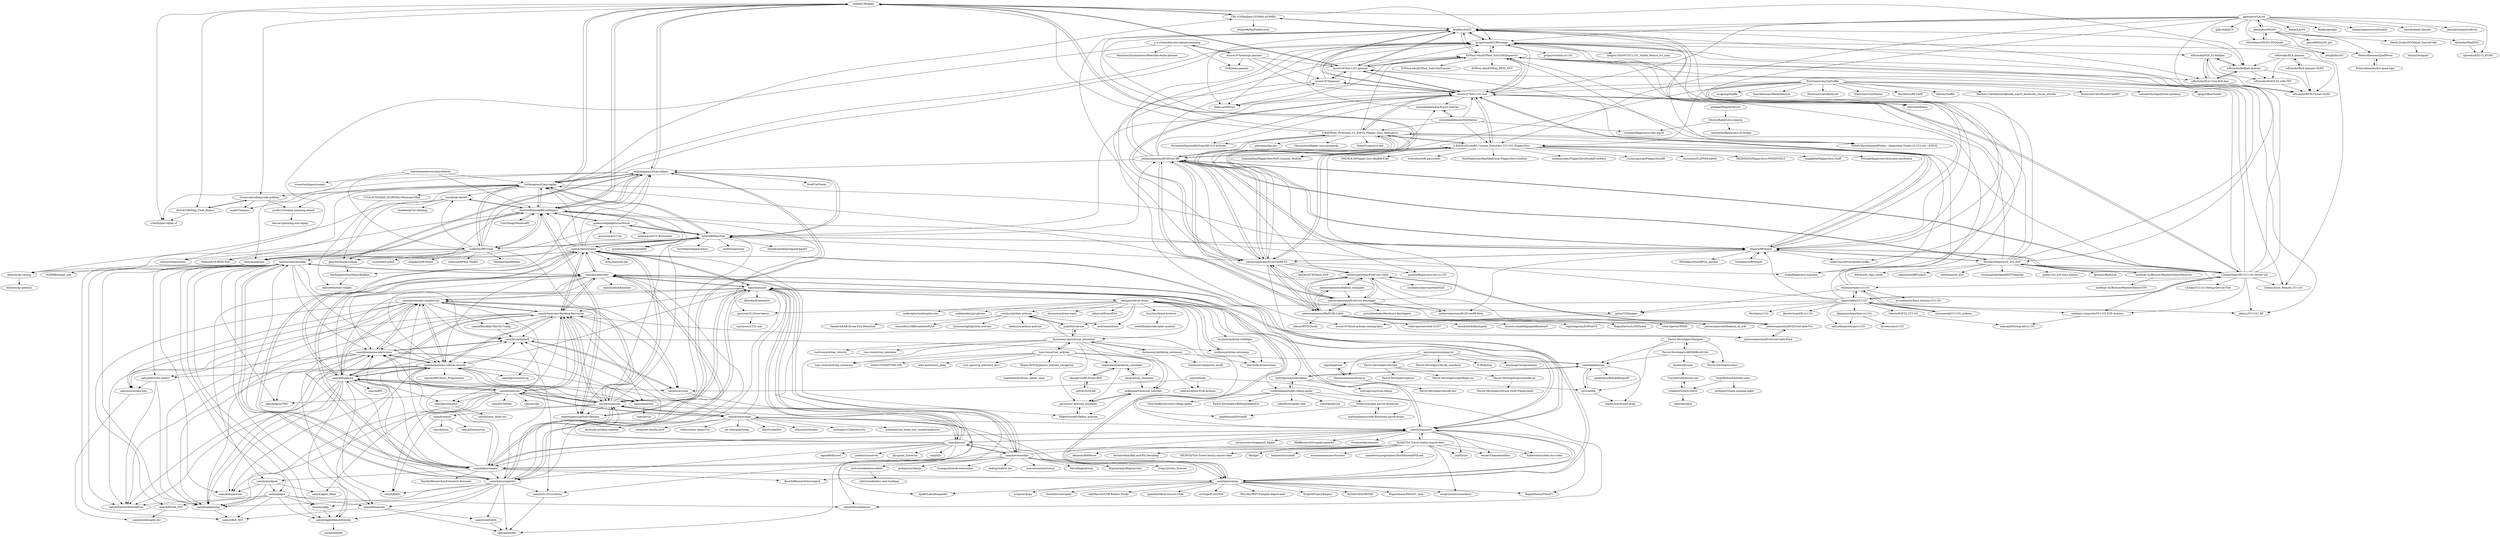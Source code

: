 digraph G {
"eliddell1/RollJam" -> "CR11CS/RollJam-315MHz-433MHz"
"eliddell1/RollJam" -> "exploitagency/rfcat-rolljam"
"eliddell1/RollJam" -> "lucaercoli/rolling-code-grabber"
"eliddell1/RollJam" -> "gusgorman402/RFmoggy"
"eliddell1/RollJam" -> "trishmapow/rf-jam-replay"
"eliddell1/RollJam" -> "AndrewMohawk/RfCatHelpers"
"eliddell1/RollJam" -> "0x5c4r3/Rolling_Code_Bypass"
"eliddell1/RollJam" -> "s34s0n/jam-replay-rf"
"eliddell1/RollJam" -> "mcore1976/cc1101-jammer"
"eliddell1/RollJam" -> "rfquack/RFQuack"
"eliddell1/RollJam" -> "wfhstudio/RollJam-Arduino"
"samyk/skyjack" -> "samyk/usbdriveby"
"samyk/skyjack" -> "samyk/keysweeper"
"samyk/skyjack" -> "samyk/magspoof"
"samyk/skyjack" -> "samyk/poisontap"
"samyk/skyjack" -> "samyk/Awesome-Hacking-Resources"
"samyk/skyjack" -> "samyk/opensesame"
"samyk/skyjack" -> "samyk/evercookie"
"samyk/skyjack" -> "samyk/dingdong"
"samyk/skyjack" -> "felixge/node-ar-drone"
"samyk/skyjack" -> "dhondta/dronesploit" ["e"=1]
"samyk/skyjack" -> "samyk/samytools"
"samyk/skyjack" -> "samyk/awesome-vehicle-security"
"samyk/skyjack" -> "samyk/proxygambit"
"samyk/skyjack" -> "samyk/pwnat"
"samyk/skyjack" -> "samyk/awesome-raspberrypi"
"UCLA-ECE209AS-2018W/Hui-Wenxuan-Yifan" -> "zoksta944/rfcat-rolljam"
"venthur/python-ardrone" -> "lilyinstarlight/python-ardrone"
"venthur/python-ardrone" -> "adetaylor/python-ardrone"
"venthur/python-ardrone" -> "ardrone/ardrone"
"venthur/python-ardrone" -> "Sanderi44/AR-Drone-Fire-Detection"
"venthur/python-ardrone" -> "simondlevy/ARDroneAutoPylot"
"venthur/python-ardrone" -> "puku0x/cvdrone"
"Hypha-ROS/hypharos_ardrone_navigation" -> "haochihlin/Ardrone_indoor_slam"
"cclabsInc/RFCrack" -> "AndrewMohawk/RfCatHelpers"
"cclabsInc/RFCrack" -> "exploitagency/rfcat-rolljam"
"cclabsInc/RFCrack" -> "trishmapow/rf-jam-replay"
"cclabsInc/RFCrack" -> "leonjza/ooktools"
"cclabsInc/RFCrack" -> "exploitagency/github-rfpwnon"
"cclabsInc/RFCrack" -> "atlas0fd00m/rfcat"
"cclabsInc/RFCrack" -> "ghostlulzhacks/rolljam"
"cclabsInc/RFCrack" -> "bastibl/gr-keyfob"
"cclabsInc/RFCrack" -> "cryptolok/CryKeX" ["e"=1]
"cclabsInc/RFCrack" -> "rfidtool/ESP-RFID-Tool" ["e"=1]
"cclabsInc/RFCrack" -> "notpike/SDR-Notes" ["e"=1]
"cclabsInc/RFCrack" -> "cn0xroot/RFSec-ToolKit" ["e"=1]
"cclabsInc/RFCrack" -> "MojtabaTajik/Robber" ["e"=1]
"cclabsInc/RFCrack" -> "gusgorman402/RFmoggy"
"cclabsInc/RFCrack" -> "eldraco/Salamandra" ["e"=1]
"joelsernamoreno/badusb_examples" -> "joelsernamoreno/EvilCrow-Cable"
"joelsernamoreno/badusb_examples" -> "joelsernamoreno/BadUSB-Cable"
"joelsernamoreno/badusb_examples" -> "joelsernamoreno/EvilCrow-Keylogger"
"eschnou/ardrone-autonomy" -> "bkw/node-dronestream"
"eschnou/ardrone-autonomy" -> "felixge/node-ar-drone"
"amymcgovern/pyparrot" -> "amymcgovern/pymambo"
"amymcgovern/pyparrot" -> "algolia/pdrone"
"amymcgovern/pyparrot" -> "Mechazawa/minidrone-js"
"amymcgovern/pyparrot" -> "Parrot-Developers/arsdk_manifests"
"amymcgovern/pyparrot" -> "N-Bz/bybop"
"amymcgovern/pyparrot" -> "Parrot-Developers/olympe"
"amymcgovern/pyparrot" -> "robotika/katarina"
"eschnou/ardrone-webflight" -> "bkw/node-dronestream"
"gabonator/LA104" -> "gabonator/DS203"
"gabonator/LA104" -> "MotoMaxis/DS203-DSOQuad"
"gabonator/LA104" -> "Ralim/LA104"
"gabonator/LA104" -> "xjtuecho/DS213_ECHO"
"gabonator/LA104" -> "kanflo/opendps" ["e"=1]
"gabonator/LA104" -> "mcore1976/cc1101-tool"
"gabonator/LA104" -> "NorthernMan54/rtl_433_ESP"
"gabonator/LA104" -> "thanks4opensource/buck50" ["e"=1]
"gabonator/LA104" -> "stawel/cheali-charger" ["e"=1]
"gabonator/LA104" -> "jamesbowman/i2cdriver" ["e"=1]
"gabonator/LA104" -> "gusgorman402/RFmoggy"
"gabonator/LA104" -> "rfquack/RFQuack"
"gabonator/LA104" -> "kripthor/io433"
"gabonator/LA104" -> "h-RAT/EvilCrowRF_Custom_Firmware_CC1101_FlipperZero"
"gabonator/LA104" -> "q3k/chubby75" ["e"=1]
"LSatan/SmartRC-CC1101-Driver-Lib" -> "mcore1976/cc1101-tool"
"LSatan/SmartRC-CC1101-Driver-Lib" -> "SpaceTeddy/CC1101"
"LSatan/SmartRC-CC1101-Driver-Lib" -> "gusgorman402/RFmoggy"
"LSatan/SmartRC-CC1101-Driver-Lib" -> "wladimir-computin/CC1101-ESP-Arduino"
"LSatan/SmartRC-CC1101-Driver-Lib" -> "NorthernMan54/rtl_433_ESP"
"LSatan/SmartRC-CC1101-Driver-Lib" -> "ESPboy-edu/ESPboy_Sub1GHzInspector"
"LSatan/SmartRC-CC1101-Driver-Lib" -> "LSatan/CC1101-Debug-Service-Tool"
"LSatan/SmartRC-CC1101-Driver-Lib" -> "joelsernamoreno/EvilCrow-RF"
"LSatan/SmartRC-CC1101-Driver-Lib" -> "rfquack/RFQuack"
"LSatan/SmartRC-CC1101-Driver-Lib" -> "LSatan/Simu_Remote_CC1101"
"LSatan/SmartRC-CC1101-Driver-Lib" -> "veonik/arduino-cc1101"
"LSatan/SmartRC-CC1101-Driver-Lib" -> "mcore1976/cc1101-jammer"
"LSatan/SmartRC-CC1101-Driver-Lib" -> "h-RAT/Willy_Firmware_V2_ESP32_Flipper_Zero_Alternative"
"LSatan/SmartRC-CC1101-Driver-Lib" -> "pkarsy/CC1101_RF"
"LSatan/SmartRC-CC1101-Driver-Lib" -> "kripthor/io433"
"jglim/CCManager" -> "mcore1976/urh-arduino-cloning-keys"
"samyk/jiagra" -> "samyk/natpinning"
"samyk/jiagra" -> "samyk/FastestWebsiteEver"
"samyk/jiagra" -> "samyk/buspirate"
"samyk/jiagra" -> "samyk/BLE_HCI"
"samyk/jiagra" -> "samyk/Miscellaneous"
"samyk/jiagra" -> "samyk/AppleRemoteSender"
"samyk/jiagra" -> "samyk/Drone_OSC"
"samyk/jiagra" -> "samyk/sqlpp"
"Seeed-Studio/DSOQuad_SourceCode" -> "tmbinc/dsoquad"
"MotoMaxis/DS203-DSOQuad" -> "gabonator/DS203"
"MotoMaxis/DS203-DSOQuad" -> "jelinj8/dso203"
"MotoMaxis/DS203-DSOQuad" -> "PetteriAimonen/QuadPawn"
"samyk/frisky" -> "samyk/rarcrack"
"samyk/frisky" -> "samyk/Lepton-FLiR-Arduino"
"samyk/frisky" -> "samyk/Miscellaneous"
"samyk/Awesome-Hacking-Resources" -> "samyk/awesome-vehicle-security"
"samyk/Awesome-Hacking-Resources" -> "samyk/awesome-raspberrypi"
"samyk/Awesome-Hacking-Resources" -> "samyk/awesome-electronics"
"samyk/Awesome-Hacking-Resources" -> "samyk/samytools"
"samyk/Awesome-Hacking-Resources" -> "samyk/dingdong"
"samyk/Awesome-Hacking-Resources" -> "samyk/nemesis"
"samyk/Awesome-Hacking-Resources" -> "samyk/webscan"
"samyk/Awesome-Hacking-Resources" -> "samyk/opensesame"
"samyk/Awesome-Hacking-Resources" -> "samyk/usbdriveby"
"samyk/Awesome-Hacking-Resources" -> "samyk/awesome-p2p"
"samyk/Awesome-Hacking-Resources" -> "samyk/natpinning"
"samyk/Awesome-Hacking-Resources" -> "samyk/crackerjack"
"samyk/Awesome-Hacking-Resources" -> "samyk/proxmark3"
"samyk/Awesome-Hacking-Resources" -> "samyk/rarcrack"
"samyk/Awesome-Hacking-Resources" -> "samyk/Blackhat-MacOS-Config"
"lucb1e/cookielesscookies" -> "robert/cookieless-user-tracking"
"samyk/crackerjack" -> "samyk/rarcrack"
"samyk/crackerjack" -> "samyk/Lepton-FLiR-Arduino"
"samyk/crackerjack" -> "samyk/awesome-electronics"
"tomwimmenhove/subarufobrob" -> "trishmapow/rf-jam-replay"
"tomwimmenhove/subarufobrob" -> "AndrewMohawk/RfCatHelpers"
"tomwimmenhove/subarufobrob" -> "cclabsInc/RFCrack"
"tomwimmenhove/subarufobrob" -> "tresacton/dspectrumgui" ["e"=1]
"trendmicro/RFQuack" -> "rfquack/RFQuack"
"samyk/sqlpp" -> "samyk/AppleRemoteSender"
"samyk/natpinning" -> "samyk/BLE_HCI"
"Parrot-Developers/olympe" -> "Parrot-Developers/pdraw"
"Parrot-Developers/olympe" -> "Parrot-Developers/openflight-ios"
"Parrot-Developers/olympe" -> "Parrot-Developers/groundsdk-ios"
"samyk/Blackhat-MacOS-Config" -> "samyk/crackerjack"
"Mechazawa/minidrone-js" -> "algolia/pdrone"
"Mechazawa/minidrone-js" -> "Parrot-Developers/arsdk-xml"
"algolia/pdrone" -> "Mechazawa/minidrone-js"
"samyk/rarcrack" -> "samyk/crackerjack"
"samyk/rarcrack" -> "samyk/Miscellaneous"
"Parrot-Developers/groundsdk-ios" -> "Parrot-Developers/Drone-Swift-Playgrounds"
"samyk/AppleRemoteSender" -> "samyk/libbtbb"
"samyk/nemesis" -> "samyk/xVic"
"samyk/nemesis" -> "samyk/goodfet"
"samyk/ubertooth" -> "samyk/goodfet"
"samyk/Drone_OSC" -> "samyk/nodecopter-osc"
"mcore1976/jammer" -> "mcore1976/cc1101-jammer"
"mcore1976/jammer" -> "mcore1976/urh-arduino-cloning-keys"
"mcore1976/jammer" -> "gusgorman402/RFmoggy"
"mcore1976/jammer" -> "mcore1976/cc1101-tool"
"jordib123/replay-jamming-attack" -> "darvarr/jamming-and-replay"
"SpaceTeddy/CC1101" -> "veonik/arduino-cc1101"
"SpaceTeddy/CC1101" -> "simonmonk/CC1101_arduino"
"SpaceTeddy/CC1101" -> "LSatan/SmartRC-CC1101-Driver-Lib"
"SpaceTeddy/CC1101" -> "loboris/ESP32_CC1101"
"SpaceTeddy/CC1101" -> "fphammerle/python-cc1101"
"SpaceTeddy/CC1101" -> "f4exb/picc1101"
"SpaceTeddy/CC1101" -> "gusgorman402/RFmoggy"
"SpaceTeddy/CC1101" -> "wladimir-computin/CC1101-ESP-Arduino"
"SpaceTeddy/CC1101" -> "pkarsy/CC1101_RF"
"SpaceTeddy/CC1101" -> "jhester/msp430-cc1101"
"SpaceTeddy/CC1101" -> "trishmapow/rf-jam-replay"
"SpaceTeddy/CC1101" -> "gyaresu/rf1101se-teensy"
"SpaceTeddy/CC1101" -> "nahueldsanchez/pycc1101"
"SpaceTeddy/CC1101" -> "jglim/CCManager"
"SpaceTeddy/CC1101" -> "rfquack/RFQuack"
"joelsernamoreno/EvilCrow-Keylogger" -> "joelsernamoreno/BadUSB-Cable"
"joelsernamoreno/EvilCrow-Keylogger" -> "joelsernamoreno/EvilCrowCable-Pro"
"joelsernamoreno/EvilCrow-Keylogger" -> "joelsernamoreno/EvilCrow-Cable"
"joelsernamoreno/EvilCrow-Keylogger" -> "joelsernamoreno/EvilCrowRF-V2"
"joelsernamoreno/EvilCrow-Keylogger" -> "joelsernamoreno/EvilCrow-RF"
"joelsernamoreno/EvilCrow-Keylogger" -> "joelsernamoreno/EvilCrowRF-Beta"
"joelsernamoreno/EvilCrow-Keylogger" -> "h-RAT/EvilCrowRF_Custom_Firmware_CC1101_FlipperZero"
"joelsernamoreno/EvilCrow-Keylogger" -> "justcallmekoko/Hardware-Keyloggers" ["e"=1]
"Parrot-Developers/ARSDKBuildUtils" -> "Parrot-Developers/Samples"
"Parrot-Developers/ARSDKBuildUtils" -> "Parrot-Developers/Docs"
"Parrot-Developers/ARSDKBuildUtils" -> "iloreen/libsumo"
"Parrot-Developers/ARSDKBuildUtils" -> "robotika/katarina"
"ElectronicCats/CatSniffer" -> "nccgroup/Sniffle" ["e"=1]
"ElectronicCats/CatSniffer" -> "franckferman/MetaDetective" ["e"=1]
"ElectronicCats/CatSniffer" -> "ElectronicCats/faultycat" ["e"=1]
"ElectronicCats/CatSniffer" -> "ElectronicCats/Minino"
"ElectronicCats/CatSniffer" -> "PentHertz/RF-Swift" ["e"=1]
"ElectronicCats/CatSniffer" -> "bkerler/Sniffle" ["e"=1]
"ElectronicCats/CatSniffer" -> "mikeryan/ice9-bluetooth-sniffer" ["e"=1]
"ElectronicCats/CatSniffer" -> "atlas0fd00m/rfcat"
"ElectronicCats/CatSniffer" -> "mcore1976/cc1101-tool"
"ElectronicCats/CatSniffer" -> "Matheus-Garbelini/braktooth_esp32_bluetooth_classic_attacks" ["e"=1]
"ElectronicCats/CatSniffer" -> "ElectronicCats/HunterCatNFC" ["e"=1]
"ElectronicCats/CatSniffer" -> "newaetech/chipshouter-picoemp" ["e"=1]
"ElectronicCats/CatSniffer" -> "joelsernamoreno/EvilCrowRF-V2"
"ElectronicCats/CatSniffer" -> "sgxgsx/BlueToolkit" ["e"=1]
"ElectronicCats/CatSniffer" -> "h-RAT/EvilCrowRF_Custom_Firmware_CC1101_FlipperZero"
"Parrot-Developers/Samples" -> "Parrot-Developers/ARSDKBuildUtils"
"Parrot-Developers/Samples" -> "Parrot-Developers/Docs"
"Parrot-Developers/Samples" -> "cucx/bebop"
"Parrot-Developers/Samples" -> "robotika/katarina"
"samyk/usbdriveby" -> "samyk/keysweeper"
"samyk/usbdriveby" -> "samyk/skyjack"
"samyk/usbdriveby" -> "samyk/awesome-raspberrypi"
"samyk/usbdriveby" -> "samyk/Awesome-Hacking-Resources"
"samyk/usbdriveby" -> "samyk/magspoof"
"samyk/usbdriveby" -> "samyk/awesome-vehicle-security"
"samyk/usbdriveby" -> "samyk/opensesame"
"samyk/usbdriveby" -> "samyk/combobreaker"
"samyk/usbdriveby" -> "samyk/proxygambit"
"samyk/usbdriveby" -> "samyk/poisontap"
"samyk/usbdriveby" -> "samyk/awesome-electronics"
"samyk/usbdriveby" -> "samratashok/Kautilya" ["e"=1]
"samyk/usbdriveby" -> "samyk/dingdong"
"samyk/usbdriveby" -> "samyk/quickjack"
"samyk/usbdriveby" -> "samyk/evercookie"
"joelsernamoreno/EvilCrow-Cable" -> "joelsernamoreno/BadUSB-Cable"
"joelsernamoreno/EvilCrow-Cable" -> "joelsernamoreno/EvilCrowCable-Pro"
"joelsernamoreno/EvilCrow-Cable" -> "joelsernamoreno/badusb_examples"
"joelsernamoreno/EvilCrow-Cable" -> "joelsernamoreno/EvilCrow-Keylogger"
"joelsernamoreno/EvilCrow-Cable" -> "michalmonday/supremeDuck" ["e"=1]
"joelsernamoreno/EvilCrow-Cable" -> "joelsernamoreno/badusb_sd_wifi" ["e"=1]
"samyk/samytools" -> "samyk/Awesome-Hacking-Resources"
"samyk/samytools" -> "samyk/awesome-raspberrypi"
"samyk/samytools" -> "samyk/awesome-electronics"
"samyk/samytools" -> "samyk/dingdong"
"samyk/samytools" -> "samyk/webscan"
"samyk/samytools" -> "samyk/awesome-vehicle-security"
"samyk/samytools" -> "samyk/opensesame"
"samyk/samytools" -> "samyk/proxygambit"
"samyk/samytools" -> "samyk/samyk"
"samyk/samytools" -> "samyk/skyjack"
"samyk/samytools" -> "samyk/inspectrum"
"samyk/samytools" -> "exploitagency/github-rfpwnon"
"samyk/samytools" -> "samyk/slipstream"
"samyk/samytools" -> "trishmapow/rf-jam-replay"
"samyk/samytools" -> "atlas0fd00m/rfcat"
"HackingIntoYourHeart/RollJam" -> "zoksta944/rfcat-rolljam"
"samyk/quickjack" -> "samyk/natpinning"
"samyk/quickjack" -> "samyk/apple_bleee"
"samyk/quickjack" -> "samyk/inspectrum"
"samyk/quickjack" -> "samyk/jiagra"
"joelsernamoreno/BadUSB-Cable" -> "joelsernamoreno/EvilCrow-Cable"
"joelsernamoreno/BadUSB-Cable" -> "joelsernamoreno/EvilCrow-Keylogger"
"joelsernamoreno/BadUSB-Cable" -> "whid-injector/whid-31337" ["e"=1]
"joelsernamoreno/BadUSB-Cable" -> "joelsernamoreno/badusb_examples"
"joelsernamoreno/BadUSB-Cable" -> "thewhiteh4t/flashsploit" ["e"=1]
"joelsernamoreno/BadUSB-Cable" -> "ernesto-xload/DigisparkKeyboard" ["e"=1]
"joelsernamoreno/BadUSB-Cable" -> "joelsernamoreno/EvilCrowRF-V2"
"joelsernamoreno/BadUSB-Cable" -> "joelsernamoreno/EvilCrowCable-Wind"
"joelsernamoreno/BadUSB-Cable" -> "joelsernamoreno/EvilCrow-RF"
"joelsernamoreno/BadUSB-Cable" -> "joelsernamoreno/EvilCrowCable-Pro"
"joelsernamoreno/BadUSB-Cable" -> "joelsernamoreno/badusb_sd_wifi" ["e"=1]
"joelsernamoreno/BadUSB-Cable" -> "exploitagency/ESPloitV2" ["e"=1]
"joelsernamoreno/BadUSB-Cable" -> "RoganDawes/LOGITacker" ["e"=1]
"joelsernamoreno/BadUSB-Cable" -> "whid-injector/WHID" ["e"=1]
"joelsernamoreno/BadUSB-Cable" -> "tobozo/WUD-Ducky" ["e"=1]
"y-x-c/wearable-microphone-jamming" -> "mcore1976/antispy-jammer"
"y-x-c/wearable-microphone-jamming" -> "T-vK/alexa-jammer"
"y-x-c/wearable-microphone-jamming" -> "MachineryEnchantress/Wearable-Audio-Jammer"
"y-x-c/wearable-microphone-jamming" -> "eldraco/Salamandra" ["e"=1]
"samyk/keysweeper" -> "samyk/usbdriveby"
"samyk/keysweeper" -> "samyk/opensesame"
"samyk/keysweeper" -> "samyk/skyjack"
"samyk/keysweeper" -> "samyk/magspoof"
"samyk/keysweeper" -> "samyk/awesome-vehicle-security"
"samyk/keysweeper" -> "samyk/combobreaker"
"samyk/keysweeper" -> "samyk/dingdong"
"samyk/keysweeper" -> "samyk/awesome-raspberrypi"
"samyk/keysweeper" -> "samyk/awesome-electronics"
"samyk/keysweeper" -> "BastilleResearch/mousejack" ["e"=1]
"samyk/keysweeper" -> "samyk/Awesome-Hacking-Resources"
"samyk/keysweeper" -> "samyk/proxygambit"
"samyk/keysweeper" -> "samyk/quickjack"
"samyk/keysweeper" -> "BastilleResearch/nrf-research-firmware" ["e"=1]
"samyk/keysweeper" -> "samyk/poisontap"
"wladimir-computin/CC1101-ESP-Arduino" -> "nopnop2002/esp-idf-cc1101"
"rfquack/RFQuack" -> "joelsernamoreno/EvilCrow-RF"
"rfquack/RFQuack" -> "trendmicro/RFQuack"
"rfquack/RFQuack" -> "h-RAT/EvilCrowRF_Custom_Firmware_CC1101_FlipperZero"
"rfquack/RFQuack" -> "joelsernamoreno/EvilCrowRF-Beta"
"rfquack/RFQuack" -> "joelsernamoreno/EvilCrowRF-V2"
"rfquack/RFQuack" -> "mcore1976/cc1101-tool"
"rfquack/RFQuack" -> "gusgorman402/RFmoggy"
"rfquack/RFQuack" -> "NorthernMan54/rtl_433_ESP"
"rfquack/RFQuack" -> "eliddell1/RollJam"
"rfquack/RFQuack" -> "atlas0fd00m/rfcat"
"rfquack/RFQuack" -> "kripthor/io433"
"rfquack/RFQuack" -> "mcore1976/cc1101-jammer"
"rfquack/RFQuack" -> "W0rthlessS0ul/nRF24_jammer" ["e"=1]
"rfquack/RFQuack" -> "mikeryan/ice9-bluetooth-sniffer" ["e"=1]
"rfquack/RFQuack" -> "LSatan/SmartRC-CC1101-Driver-Lib"
"lucaercoli/rolling-code-grabber" -> "0x5c4r3/Rolling_Code_Bypass"
"lucaercoli/rolling-code-grabber" -> "scpitt/Timejam"
"lucaercoli/rolling-code-grabber" -> "jordib123/replay-jamming-attack"
"gabonator/DS203" -> "MotoMaxis/DS203-DSOQuad"
"gabonator/DS203" -> "pmos69/dso203_gcc"
"gabonator/DS203" -> "gabonator/LA104"
"gabonator/DS203" -> "PetteriAimonen/QuadPawn"
"gabonator/DS203" -> "Seeed-Studio/DSOQuad_SourceCode"
"gabonator/DS203" -> "xjtuecho/MiniDSO"
"gabonator/DS203" -> "jelinj8/dso203"
"samyk/proxmark3" -> "samyk/linux_libnfc-nci"
"gusgorman402/RFmoggy" -> "Matis-ard/MTool"
"gusgorman402/RFmoggy" -> "cifertech/Daeva" ["e"=1]
"gusgorman402/RFmoggy" -> "ESPboy-edu/ESPboy_Sub1GHzInspector"
"gusgorman402/RFmoggy" -> "knightr1d3r007/CC1101_Shield_Wemos_D1_mini"
"gusgorman402/RFmoggy" -> "kripthor/io433"
"gusgorman402/RFmoggy" -> "grspy/rcswitch-cc1101"
"gusgorman402/RFmoggy" -> "LSatan/Simu_Remote_CC1101"
"gusgorman402/RFmoggy" -> "wfhstudio/ESP_32-RollJam"
"fphammerle/python-cc1101" -> "dsvensson/cc1101"
"fphammerle/python-cc1101" -> "nahueldsanchez/pycc1101"
"dougvk/tum_simulator" -> "angelsantamaria/tum_simulator"
"dougvk/tum_simulator" -> "mikehamer/ardrone_tutorials"
"samyk/dingdong" -> "samyk/awesome-vehicle-security"
"samyk/dingdong" -> "samyk/rarcrack"
"samyk/dingdong" -> "samyk/awesome-electronics"
"samyk/dingdong" -> "samyk/awesome-raspberrypi"
"samyk/dingdong" -> "samyk/BPL"
"samyk/dingdong" -> "samyk/libnfc"
"samyk/dingdong" -> "samyk/FastestWebsiteEver"
"samyk/dingdong" -> "samyk/natpinning"
"samyk/dingdong" -> "samyk/webscan"
"samyk/dingdong" -> "samyk/AppleRemoteSender"
"samyk/dingdong" -> "samyk/proxmark3"
"samyk/dingdong" -> "samyk/Awesome-Hacking-Resources"
"samyk/dingdong" -> "samyk/inspectrum"
"samyk/dingdong" -> "samyk/crackerjack"
"samyk/dingdong" -> "samyk/opensesame"
"cucx/bebop" -> "Zepheus/ardrone3-pcap"
"cucx/bebop" -> "robotika/katarina"
"iloreen/libsumo" -> "CoyoteProd/libsumo.net"
"tkuester/gr-reveng" -> "tkuester/gr-gotenna"
"samyk/combobreaker" -> "samyk/buspirate"
"samyk/combobreaker" -> "samyk/crackerjack"
"samyk/combobreaker" -> "samyk/proxygambit"
"samyk/combobreaker" -> "samyk/awesome-electronics"
"samyk/combobreaker" -> "samyk/sqlpp"
"samyk/combobreaker" -> "samyk/devtools-detect"
"samyk/combobreaker" -> "samyk/BLE_HCI"
"samyk/combobreaker" -> "samyk/AppleRemoteSender"
"samyk/combobreaker" -> "samyk/awesome-vehicle-security"
"samyk/combobreaker" -> "samyk/openrTMS"
"samyk/combobreaker" -> "samyk/FastestWebsiteEver"
"samyk/combobreaker" -> "samyk/inspectrum"
"samyk/combobreaker" -> "samyk/natpinning"
"samyk/combobreaker" -> "samyk/jiagra"
"samyk/combobreaker" -> "samyk/usbdriveby"
"bastibl/gr-keyfob" -> "Yashkenia/Car-Hacking"
"bastibl/gr-keyfob" -> "leonjza/ooktools"
"bastibl/gr-keyfob" -> "AndrewMohawk/RfCatHelpers"
"bastibl/gr-keyfob" -> "tkuester/gr-reveng"
"NorthernMan54/rtl_433_ESP" -> "rfquack/RFQuack"
"NorthernMan54/rtl_433_ESP" -> "LSatan/SmartRC-CC1101-Driver-Lib"
"NorthernMan54/rtl_433_ESP" -> "mcore1976/cc1101-tool"
"NorthernMan54/rtl_433_ESP" -> "1technophile/OpenMQTTGateway" ["e"=1]
"NorthernMan54/rtl_433_ESP" -> "jgromes/RadioLib" ["e"=1]
"NorthernMan54/rtl_433_ESP" -> "dl9rdz/rdz_ttgo_sonde" ["e"=1]
"NorthernMan54/rtl_433_ESP" -> "cpainchaud/RFLink32" ["e"=1]
"NorthernMan54/rtl_433_ESP" -> "joelsernamoreno/EvilCrow-RF"
"NorthernMan54/rtl_433_ESP" -> "merbanan/rtl_433" ["e"=1]
"NorthernMan54/rtl_433_ESP" -> "matthias-bs/BresserWeatherSensorReceiver"
"NorthernMan54/rtl_433_ESP" -> "wladimir-computin/CC1101-ESP-Arduino"
"NorthernMan54/rtl_433_ESP" -> "ESPboy-edu/ESPboy_Sub1GHzInspector"
"NorthernMan54/rtl_433_ESP" -> "pbkhrv/rtl_433-hass-addons" ["e"=1]
"NorthernMan54/rtl_433_ESP" -> "kripthor/io433"
"NorthernMan54/rtl_433_ESP" -> "gusgorman402/RFmoggy"
"samyk/slipstream" -> "samyk/pwnat"
"samyk/slipstream" -> "samyk/webscan"
"samyk/slipstream" -> "harisqazi1/Cybersecurity" ["e"=1]
"samyk/slipstream" -> "samyk/samytools"
"samyk/slipstream" -> "samyk/Awesome-Hacking-Resources"
"samyk/slipstream" -> "samyk/magspoof"
"samyk/slipstream" -> "mandiant/red_team_tool_countermeasures" ["e"=1]
"samyk/slipstream" -> "koutto/pi-pwnbox-rogueap" ["e"=1]
"samyk/slipstream" -> "vanhauser-thc/thc-ipv6" ["e"=1]
"samyk/slipstream" -> "oskarsve/ms-teams-rce" ["e"=1]
"samyk/slipstream" -> "jxy-s/herpaderping" ["e"=1]
"samyk/slipstream" -> "bats3c/shad0w" ["e"=1]
"samyk/slipstream" -> "samyk/skyjack"
"samyk/slipstream" -> "samyk/poisontap"
"samyk/slipstream" -> "utkusen/urlhunter" ["e"=1]
"samyk/opensesame" -> "mossmann/im-me" ["e"=1]
"samyk/opensesame" -> "samyk/keysweeper"
"samyk/opensesame" -> "samyk/dingdong"
"samyk/opensesame" -> "samyk/awesome-vehicle-security"
"samyk/opensesame" -> "samyk/Awesome-Hacking-Resources"
"samyk/opensesame" -> "AndrewMohawk/RfCatHelpers"
"samyk/opensesame" -> "samyk/usbdriveby"
"samyk/opensesame" -> "atlas0fd00m/rfcat"
"samyk/opensesame" -> "samyk/samytools"
"samyk/opensesame" -> "samyk/skyjack"
"samyk/opensesame" -> "greatscottgadgets/yardstick"
"samyk/opensesame" -> "exploitagency/rfcat-rolljam"
"samyk/opensesame" -> "samyk/magspoof"
"samyk/opensesame" -> "samyk/combobreaker"
"samyk/opensesame" -> "trishmapow/rf-jam-replay"
"samyk/webscan" -> "samyk/dingdong"
"samyk/webscan" -> "samyk/natpinning"
"samyk/webscan" -> "samyk/Awesome-Hacking-Resources"
"samyk/webscan" -> "samyk/nemesis"
"samyk/webscan" -> "samyk/apple_bleee"
"samyk/webscan" -> "samyk/proxmark3"
"samyk/webscan" -> "samyk/crackerjack"
"samyk/webscan" -> "samyk/awesome-vehicle-security"
"samyk/webscan" -> "samyk/samytools"
"samyk/webscan" -> "samyk/awesome-electronics"
"samyk/webscan" -> "samyk/IoTaWatt"
"samyk/webscan" -> "samyk/libnfc"
"samyk/webscan" -> "samyk/openrTMS"
"samyk/webscan" -> "samyk/crak"
"samyk/webscan" -> "samyk/slipstream"
"0x5c4r3/Rolling_Code_Bypass" -> "lucaercoli/rolling-code-grabber"
"0x5c4r3/Rolling_Code_Bypass" -> "s34s0n/jam-replay-rf"
"joelsernamoreno/EvilCrow-RF" -> "joelsernamoreno/EvilCrowRF-V2"
"joelsernamoreno/EvilCrow-RF" -> "h-RAT/EvilCrowRF_Custom_Firmware_CC1101_FlipperZero"
"joelsernamoreno/EvilCrow-RF" -> "rfquack/RFQuack"
"joelsernamoreno/EvilCrow-RF" -> "gusgorman402/RFmoggy"
"joelsernamoreno/EvilCrow-RF" -> "joelsernamoreno/EvilCrowRF-Beta"
"joelsernamoreno/EvilCrow-RF" -> "h-RAT/Willy_Firmware_V2_ESP32_Flipper_Zero_Alternative"
"joelsernamoreno/EvilCrow-RF" -> "ESPboy-edu/ESPboy_Sub1GHzInspector"
"joelsernamoreno/EvilCrow-RF" -> "LSatan/SmartRC-CC1101-Driver-Lib"
"joelsernamoreno/EvilCrow-RF" -> "joelsernamoreno/EvilCrow-Keylogger"
"joelsernamoreno/EvilCrow-RF" -> "mcore1976/cc1101-tool"
"joelsernamoreno/EvilCrow-RF" -> "joelsernamoreno/BadUSB-Cable"
"joelsernamoreno/EvilCrow-RF" -> "joelsernamoreno/EvilCrow-Cable"
"joelsernamoreno/EvilCrow-RF" -> "exploitagency/rfcat-rolljam"
"joelsernamoreno/EvilCrow-RF" -> "mcore1976/jammer"
"joelsernamoreno/EvilCrow-RF" -> "NorthernMan54/rtl_433_ESP"
"mcore1976/antispy-jammer" -> "mcore1976/cc1101-tool"
"mcore1976/antispy-jammer" -> "mcore1976/cc1101-jammer"
"mcore1976/antispy-jammer" -> "mcore1976/jammer"
"mcore1976/antispy-jammer" -> "y-x-c/wearable-microphone-jamming"
"mcore1976/antispy-jammer" -> "T-vK/alexa-jammer"
"hybridgroup/node-bebop" -> "robotika/katarina"
"hybridgroup/node-bebop" -> "cucx/bebop"
"hybridgroup/node-bebop" -> "hybridgroup/cylon-bebop"
"hybridgroup/node-bebop" -> "voodootikigod/node-rolling-spider"
"kripthor/io433" -> "gusgorman402/RFmoggy"
"kripthor/io433" -> "Matis-ard/MTool"
"kripthor/io433" -> "ESPboy-edu/ESPboy_Sub1GHzInspector"
"kripthor/io433" -> "mcore1976/cc1101-tool"
"kripthor/io433" -> "wfhstudio/RollJam-Arduino"
"kripthor/io433" -> "mcore1976/cc1101-jammer"
"kripthor/io433" -> "wfhstudio/Evil-Crow-Roll-Jam"
"kripthor/io433" -> "OzInFl/WaveSentinelPublic---Squareline-Studio-UI-CC1101---ESP32"
"kripthor/io433" -> "CR11CS/RollJam-315MHz-433MHz"
"samyk/samyk" -> "samyk/libnfc"
"samyk/samyk" -> "samyk/Seriously.js"
"samyk/samyk" -> "samyk/linux"
"xjtuecho/MiniDSO" -> "xjtuecho/DS213_ECHO"
"samyk/proxygambit" -> "samyk/combobreaker"
"samyk/proxygambit" -> "samyk/awesome-electronics"
"samyk/proxygambit" -> "samyk/buspirate"
"samyk/proxygambit" -> "samyk/crackerjack"
"samyk/proxygambit" -> "samyk/natpinning"
"samyk/proxygambit" -> "samyk/goodfet"
"samyk/proxygambit" -> "samyk/awesome-vehicle-security"
"samyk/proxygambit" -> "samyk/usbdriveby"
"samyk/proxygambit" -> "samyk/sqlpp"
"samyk/proxygambit" -> "samyk/ubertooth"
"samyk/proxygambit" -> "samyk/dingdong"
"samyk/proxygambit" -> "samyk/AppleRemoteSender"
"samyk/proxygambit" -> "samyk/rf1101se-teensy"
"samyk/proxygambit" -> "samyk/samytools"
"samyk/proxygambit" -> "samyk/libnfc"
"ESPboy-edu/ESPboy_Sub1GHzInspector" -> "ESPboy-edu/ESPboy_Sub1GhzScanner"
"ESPboy-edu/ESPboy_Sub1GHzInspector" -> "gusgorman402/RFmoggy"
"ESPboy-edu/ESPboy_Sub1GHzInspector" -> "kripthor/io433"
"ESPboy-edu/ESPboy_Sub1GHzInspector" -> "mcore1976/cc1101-tool"
"ESPboy-edu/ESPboy_Sub1GHzInspector" -> "Matis-ard/MTool"
"ESPboy-edu/ESPboy_Sub1GHzInspector" -> "ESPboy-edu/ESPboy_RFID_NFC"
"ESPboy-edu/ESPboy_Sub1GHzInspector" -> "OzInFl/WaveSentinelPublic---Squareline-Studio-UI-CC1101---ESP32"
"ESPboy-edu/ESPboy_Sub1GHzInspector" -> "mcore1976/cc1101-jammer"
"ESPboy-edu/ESPboy_Sub1GHzInspector" -> "LSatan/Simu_Remote_CC1101"
"ESPboy-edu/ESPboy_Sub1GHzInspector" -> "pkarsy/CC1101_RF"
"ESPboy-edu/ESPboy_Sub1GHzInspector" -> "wfhstudio/Evil-Crow-Roll-Jam"
"voodootikigod/node-rolling-spider" -> "fetherston/npm-parrot-minidrone"
"voodootikigod/node-rolling-spider" -> "hybridgroup/node-bebop"
"voodootikigod/node-rolling-spider" -> "johnelliott/spider-web"
"voodootikigod/node-rolling-spider" -> "robotika/jessica"
"voodootikigod/node-rolling-spider" -> "poshaughnessy/web-bluetooth-parrot-drone"
"voodootikigod/node-rolling-spider" -> "ChrisTheBaron/cylon-rolling-spider"
"voodootikigod/node-rolling-spider" -> "Parrot-Developers/RollingSpiderEdu"
"voodootikigod/node-rolling-spider" -> "gandhimonik/DroneJS"
"forgeByAcision/node-sumo" -> "tchekoto/SumoControl"
"forgeByAcision/node-sumo" -> "ravineport/node-jumping-night"
"robotika/katarina" -> "cucx/bebop"
"robotika/katarina" -> "spiderkeys/BebopRebopAPI"
"robotika/katarina" -> "Zepheus/ardrone3-pcap"
"robotika/katarina" -> "hybridgroup/node-bebop"
"matthias-bs/BresserWeatherSensorReceiver" -> "matthias-bs/BresserWeatherSensorTTN"
"joelsernamoreno/EvilCrowRF-V2" -> "h-RAT/EvilCrowRF_Custom_Firmware_CC1101_FlipperZero"
"joelsernamoreno/EvilCrowRF-V2" -> "joelsernamoreno/EvilCrow-RF"
"joelsernamoreno/EvilCrowRF-V2" -> "h-RAT/Willy_Firmware_V2_ESP32_Flipper_Zero_Alternative"
"joelsernamoreno/EvilCrowRF-V2" -> "rfquack/RFQuack"
"joelsernamoreno/EvilCrowRF-V2" -> "gusgorman402/RFmoggy"
"joelsernamoreno/EvilCrowRF-V2" -> "mcore1976/cc1101-tool"
"joelsernamoreno/EvilCrowRF-V2" -> "joelsernamoreno/EvilCrow-Keylogger"
"joelsernamoreno/EvilCrowRF-V2" -> "joelsernamoreno/EvilCrowCable-Wind"
"joelsernamoreno/EvilCrowRF-V2" -> "Spooks4576/Ghost_ESP" ["e"=1]
"joelsernamoreno/EvilCrowRF-V2" -> "simondankelmann/Esp32-SubGhz"
"joelsernamoreno/EvilCrowRF-V2" -> "kripthor/io433"
"joelsernamoreno/EvilCrowRF-V2" -> "joelsernamoreno/BadUSB-Cable"
"joelsernamoreno/EvilCrowRF-V2" -> "quen0n/flipperzero-ext-cc1101" ["e"=1]
"joelsernamoreno/EvilCrowRF-V2" -> "eried/flipperzero-mayhem" ["e"=1]
"joelsernamoreno/EvilCrowRF-V2" -> "joelsernamoreno/EvilCrow-Cable"
"Xyl2k/TSA-Travel-Sentry-master-keys" -> "samyk/magspoof"
"Xyl2k/TSA-Travel-Sentry-master-keys" -> "deviantollam/Key-and-Pin-Decoding" ["e"=1]
"Xyl2k/TSA-Travel-Sentry-master-keys" -> "samyk/poisontap"
"Xyl2k/TSA-Travel-Sentry-master-keys" -> "MS3FGX/TSA-Travel-Sentry-master-keys"
"Xyl2k/TSA-Travel-Sentry-master-keys" -> "fulldecent/system-bus-radio" ["e"=1]
"Xyl2k/TSA-Travel-Sentry-master-keys" -> "lfit/itpol" ["e"=1]
"Xyl2k/TSA-Travel-Sentry-master-keys" -> "secgroundzero/warberry" ["e"=1]
"Xyl2k/TSA-Travel-Sentry-master-keys" -> "samyk/keysweeper"
"Xyl2k/TSA-Travel-Sentry-master-keys" -> "hephaest0s/usbkill" ["e"=1]
"Xyl2k/TSA-Travel-Sentry-master-keys" -> "jopohl/urh" ["e"=1]
"Xyl2k/TSA-Travel-Sentry-master-keys" -> "xoreaxeaxeax/movfuscator" ["e"=1]
"Xyl2k/TSA-Travel-Sentry-master-keys" -> "BastilleResearch/mousejack" ["e"=1]
"Xyl2k/TSA-Travel-Sentry-master-keys" -> "mandatoryprogrammer/NorthKoreaDNSLeak" ["e"=1]
"Xyl2k/TSA-Travel-Sentry-master-keys" -> "denandz/KeeFarce" ["e"=1]
"Xyl2k/TSA-Travel-Sentry-master-keys" -> "emsec/ChameleonMini" ["e"=1]
"AndrewMohawk/RfCatHelpers" -> "leonjza/ooktools"
"AndrewMohawk/RfCatHelpers" -> "exploitagency/rfcat-rolljam"
"AndrewMohawk/RfCatHelpers" -> "ghostlulzhacks/rolljam"
"AndrewMohawk/RfCatHelpers" -> "trishmapow/rf-jam-replay"
"AndrewMohawk/RfCatHelpers" -> "exploitagency/github-rfpwnon"
"AndrewMohawk/RfCatHelpers" -> "atlas0fd00m/rfcat"
"AndrewMohawk/RfCatHelpers" -> "greatscottgadgets/yardstick"
"AndrewMohawk/RfCatHelpers" -> "bastibl/gr-keyfob"
"AndrewMohawk/RfCatHelpers" -> "eliddell1/RollJam"
"AndrewMohawk/RfCatHelpers" -> "gyaresu/rf1101se-teensy"
"AndrewMohawk/RfCatHelpers" -> "jglim/CCManager"
"AndrewMohawk/RfCatHelpers" -> "ComThings/PandwaRF"
"AndrewMohawk/RfCatHelpers" -> "cclabsInc/RFCrack"
"AndrewMohawk/RfCatHelpers" -> "tkuester/gr-reveng"
"samyk/magspoof" -> "samyk/poisontap"
"samyk/magspoof" -> "samyk/usbdriveby"
"samyk/magspoof" -> "samyk/keysweeper"
"samyk/magspoof" -> "samyk/skyjack"
"samyk/magspoof" -> "samyk/opensesame"
"samyk/magspoof" -> "zacharyweiss/magspoof_flipper" ["e"=1]
"samyk/magspoof" -> "Xyl2k/TSA-Travel-Sentry-master-keys"
"samyk/magspoof" -> "samyk/pwnat"
"samyk/magspoof" -> "RfidResearchGroup/proxmark3" ["e"=1]
"samyk/magspoof" -> "RoganDawes/P4wnP1" ["e"=1]
"samyk/magspoof" -> "emsec/ChameleonMini" ["e"=1]
"samyk/magspoof" -> "samyk/Awesome-Hacking-Resources"
"samyk/magspoof" -> "jopohl/urh" ["e"=1]
"samyk/magspoof" -> "Proxmark/proxmark3" ["e"=1]
"samyk/magspoof" -> "fulldecent/system-bus-radio" ["e"=1]
"greatscottgadgets/yardstick" -> "atlas0fd00m/rfcat"
"greatscottgadgets/yardstick" -> "AndrewMohawk/RfCatHelpers"
"greatscottgadgets/yardstick" -> "greatscottgadgets/greatfet" ["e"=1]
"greatscottgadgets/yardstick" -> "mossmann/cc11xx"
"greatscottgadgets/yardstick" -> "exploitagency/rfcat-rolljam"
"greatscottgadgets/yardstick" -> "leonjza/ooktools"
"greatscottgadgets/yardstick" -> "AdamLaurie/CC-Bootloader"
"AutonomyLab/ardrone_autonomy" -> "tum-vision/tum_ardrone"
"AutonomyLab/ardrone_autonomy" -> "mikehamer/ardrone_tutorials"
"AutonomyLab/ardrone_autonomy" -> "parcon/arl_ardrone_examples"
"AutonomyLab/ardrone_autonomy" -> "AutonomyLab/bebop_autonomy"
"AutonomyLab/ardrone_autonomy" -> "FalkorSystems/falkor_ardrone"
"AutonomyLab/ardrone_autonomy" -> "tum-vision/ardrone_autonomy"
"AutonomyLab/ardrone_autonomy" -> "eschnou/ardrone-autonomy"
"AutonomyLab/ardrone_autonomy" -> "tum-vision/tum_simulator"
"AutonomyLab/ardrone_autonomy" -> "puku0x/cvdrone"
"AutonomyLab/ardrone_autonomy" -> "raultron/ardrone_velocity"
"AutonomyLab/ardrone_autonomy" -> "venthur/python-ardrone"
"AutonomyLab/ardrone_autonomy" -> "angelsantamaria/tum_simulator"
"PetteriAimonen/QuadPawn" -> "PetteriAimonen/dso-quad-logic"
"AutonomyLab/bebop_autonomy" -> "AutonomyLab/parrot_arsdk"
"AutonomyLab/bebop_autonomy" -> "AutonomyLab/ardrone_autonomy"
"AutonomyLab/bebop_autonomy" -> "robotika/katarina"
"mcore1976/cc1101-jammer" -> "mcore1976/cc1101-tool"
"mcore1976/cc1101-jammer" -> "mcore1976/jammer"
"mcore1976/cc1101-jammer" -> "Matis-ard/MTool"
"mcore1976/cc1101-jammer" -> "gusgorman402/RFmoggy"
"mcore1976/cc1101-jammer" -> "kripthor/io433"
"mcore1976/cc1101-jammer" -> "ESPboy-edu/ESPboy_Sub1GHzInspector"
"mcore1976/cc1101-jammer" -> "eliddell1/RollJam"
"samyk/buspirate" -> "samyk/BLE_HCI"
"samyk/buspirate" -> "samyk/goodfet"
"samyk/buspirate" -> "samyk/ubertooth"
"tchekoto/SumoControl" -> "robotika/lamia"
"tchekoto/SumoControl" -> "CoyoteProd/libsumo.net"
"felixge/node-ar-drone" -> "eschnou/ardrone-autonomy"
"felixge/node-ar-drone" -> "bkw/node-dronestream"
"felixge/node-ar-drone" -> "samyk/skyjack"
"felixge/node-ar-drone" -> "eschnou/ardrone-webflight"
"felixge/node-ar-drone" -> "functino/drone-browser"
"felixge/node-ar-drone" -> "puku0x/cvdrone"
"felixge/node-ar-drone" -> "AutonomyLab/ardrone_autonomy"
"felixge/node-ar-drone" -> "voodootikigod/node-rolling-spider"
"felixge/node-ar-drone" -> "daraosn/ardrone-wpa2"
"felixge/node-ar-drone" -> "hybridgroup/node-bebop"
"felixge/node-ar-drone" -> "venthur/python-ardrone"
"felixge/node-ar-drone" -> "alduxvm/DronePilot" ["e"=1]
"felixge/node-ar-drone" -> "nodecopter/nodecopter.com"
"felixge/node-ar-drone" -> "codeminders/javadrone"
"felixge/node-ar-drone" -> "ardrone/ardrone"
"CR11CS/RollJam-315MHz-433MHz" -> "eliddell1/RollJam"
"CR11CS/RollJam-315MHz-433MHz" -> "Hollas99/KeyFobSecurity"
"CR11CS/RollJam-315MHz-433MHz" -> "kripthor/io433"
"simondankelmann/Esp32-SubGhz" -> "simondankelmann/SubMarine"
"simondankelmann/Esp32-SubGhz" -> "gusgorman402/RFmoggy"
"samyk/pwnat" -> "samyk/slipstream"
"samyk/pwnat" -> "samyk/poisontap"
"samyk/pwnat" -> "samyk/skyjack"
"samyk/pwnat" -> "samyk/magspoof"
"samyk/pwnat" -> "samyk/usbdriveby"
"samyk/pwnat" -> "jselbie/stunserver" ["e"=1]
"samyk/pwnat" -> "samyk/samytools"
"samyk/pwnat" -> "samyk/keysweeper"
"samyk/pwnat" -> "jflyup/nat_traversal" ["e"=1]
"samyk/pwnat" -> "samyk/evercookie"
"samyk/pwnat" -> "ntop/n2n" ["e"=1]
"samyk/pwnat" -> "samyk/proxygambit"
"samyk/pwnat" -> "samyk/opensesame"
"samyk/pwnat" -> "SpiderLabs/Responder" ["e"=1]
"samyk/pwnat" -> "iagox86/dnscat2" ["e"=1]
"ghostlulzhacks/rolljam" -> "exploitagency/rfcat-rolljam"
"ghostlulzhacks/rolljam" -> "HackingIntoYourHeart/RollJam"
"simondankelmann/SubMarine" -> "simondankelmann/Esp32-SubGhz"
"simondankelmann/SubMarine" -> "xitiomet/flipperzero-chat-esp32"
"simondankelmann/SubMarine" -> "kripthor/io433"
"simondankelmann/SubMarine" -> "h-RAT/EvilCrowRF_Custom_Firmware_CC1101_FlipperZero"
"simondankelmann/SubMarine" -> "mcore1976/cc1101-tool"
"simondankelmann/SubMarine" -> "h-RAT/Willy_Firmware_V2_ESP32_Flipper_Zero_Alternative"
"ginkage/FlippAirMouse" -> "Z4urce/flipperzero-camera"
"poshaughnessy/web-bluetooth-parrot-drone" -> "fetherston/npm-parrot-minidrone"
"Z4urce/flipperzero-camera" -> "xitiomet/flipperzero-chat-esp32"
"Z4urce/flipperzero-camera" -> "ranchordo/flipperzero-cli-bridge"
"gyaresu/rf1101se-teensy" -> "martyrs/cc1101-ook"
"CoyoteProd/libsumo.net" -> "tchekoto/SumoControl"
"h-RAT/Willy_Firmware_V2_ESP32_Flipper_Zero_Alternative" -> "h-RAT/EvilCrowRF_Custom_Firmware_CC1101_FlipperZero"
"h-RAT/Willy_Firmware_V2_ESP32_Flipper_Zero_Alternative" -> "joelsernamoreno/EvilCrowRF-V2"
"h-RAT/Willy_Firmware_V2_ESP32_Flipper_Zero_Alternative" -> "mcore1976/cc1101-tool"
"h-RAT/Willy_Firmware_V2_ESP32_Flipper_Zero_Alternative" -> "FernandoHansen666/ScaryRF-315-433mhz" ["e"=1]
"h-RAT/Willy_Firmware_V2_ESP32_Flipper_Zero_Alternative" -> "OzInFl/WaveSentinelPublic---Squareline-Studio-UI-CC1101---ESP32"
"h-RAT/Willy_Firmware_V2_ESP32_Flipper_Zero_Alternative" -> "quen0n/flipperzero-ext-cc1101" ["e"=1]
"h-RAT/Willy_Firmware_V2_ESP32_Flipper_Zero_Alternative" -> "ESPboy-edu/ESPboy_Sub1GHzInspector"
"h-RAT/Willy_Firmware_V2_ESP32_Flipper_Zero_Alternative" -> "joelsernamoreno/EvilCrow-RF"
"h-RAT/Willy_Firmware_V2_ESP32_Flipper_Zero_Alternative" -> "playmean/fap-list" ["e"=1]
"h-RAT/Willy_Firmware_V2_ESP32_Flipper_Zero_Alternative" -> "Chrismettal/flipper-zero-backpacks" ["e"=1]
"h-RAT/Willy_Firmware_V2_ESP32_Flipper_Zero_Alternative" -> "kripthor/io433"
"h-RAT/Willy_Firmware_V2_ESP32_Flipper_Zero_Alternative" -> "OceanTroop/orca-one" ["e"=1]
"h-RAT/Willy_Firmware_V2_ESP32_Flipper_Zero_Alternative" -> "SequoiaSan/FlipperZero-WiFi-Scanner_Module" ["e"=1]
"h-RAT/Willy_Firmware_V2_ESP32_Flipper_Zero_Alternative" -> "eried/flipperzero-mayhem" ["e"=1]
"h-RAT/Willy_Firmware_V2_ESP32_Flipper_Zero_Alternative" -> "eliddell1/RollJam"
"h-RAT/EvilCrowRF_Custom_Firmware_CC1101_FlipperZero" -> "h-RAT/Willy_Firmware_V2_ESP32_Flipper_Zero_Alternative"
"h-RAT/EvilCrowRF_Custom_Firmware_CC1101_FlipperZero" -> "joelsernamoreno/EvilCrowRF-V2"
"h-RAT/EvilCrowRF_Custom_Firmware_CC1101_FlipperZero" -> "mcore1976/cc1101-tool"
"h-RAT/EvilCrowRF_Custom_Firmware_CC1101_FlipperZero" -> "joelsernamoreno/EvilCrow-RF"
"h-RAT/EvilCrowRF_Custom_Firmware_CC1101_FlipperZero" -> "SequoiaSan/FlipperZero-WiFi-Scanner_Module" ["e"=1]
"h-RAT/EvilCrowRF_Custom_Firmware_CC1101_FlipperZero" -> "SHUR1K-N/Flipper-Zero-BadKB-Files" ["e"=1]
"h-RAT/EvilCrowRF_Custom_Firmware_CC1101_FlipperZero" -> "eried/flipperzero-mayhem" ["e"=1]
"h-RAT/EvilCrowRF_Custom_Firmware_CC1101_FlipperZero" -> "evilvodun/wifi_passwords" ["e"=1]
"h-RAT/EvilCrowRF_Custom_Firmware_CC1101_FlipperZero" -> "HaxHeadroom/HaxHeadroom-FlipperZero-Goodies" ["e"=1]
"h-RAT/EvilCrowRF_Custom_Firmware_CC1101_FlipperZero" -> "nonamecoder/FlipperZeroHondaFirmware" ["e"=1]
"h-RAT/EvilCrowRF_Custom_Firmware_CC1101_FlipperZero" -> "curiousqeorqe/FlipperZeroDB" ["e"=1]
"h-RAT/EvilCrowRF_Custom_Firmware_CC1101_FlipperZero" -> "emoisemo/FLIPPER-JAMM" ["e"=1]
"h-RAT/EvilCrowRF_Custom_Firmware_CC1101_FlipperZero" -> "HEX0DAYS/FlipperZero-PWNDTOOLS" ["e"=1]
"h-RAT/EvilCrowRF_Custom_Firmware_CC1101_FlipperZero" -> "magikh0e/FlipperZero_Stuff" ["e"=1]
"h-RAT/EvilCrowRF_Custom_Firmware_CC1101_FlipperZero" -> "ESurge/flipperzero-firmware-unirfremix" ["e"=1]
"veonik/arduino-cc1101" -> "simonmonk/CC1101_arduino"
"veonik/arduino-cc1101" -> "SpaceTeddy/CC1101"
"veonik/arduino-cc1101" -> "mrcodetastic/Easy-Arduino-CC1101"
"veonik/arduino-cc1101" -> "mcore1976/cc1101-tool"
"veonik/arduino-cc1101" -> "ESPboy-edu/ESPboy_Sub1GHzInspector"
"veonik/arduino-cc1101" -> "jglim/CCManager"
"mcore1976/cc1101-tool" -> "mcore1976/cc1101-jammer"
"mcore1976/cc1101-tool" -> "LSatan/SmartRC-CC1101-Driver-Lib"
"mcore1976/cc1101-tool" -> "h-RAT/EvilCrowRF_Custom_Firmware_CC1101_FlipperZero"
"mcore1976/cc1101-tool" -> "ESPboy-edu/ESPboy_Sub1GHzInspector"
"mcore1976/cc1101-tool" -> "h-RAT/Willy_Firmware_V2_ESP32_Flipper_Zero_Alternative"
"mcore1976/cc1101-tool" -> "gusgorman402/RFmoggy"
"mcore1976/cc1101-tool" -> "kripthor/io433"
"mcore1976/cc1101-tool" -> "FernandoHansen666/ScaryRF-315-433mhz" ["e"=1]
"mcore1976/cc1101-tool" -> "cifertech/Daeva" ["e"=1]
"mcore1976/cc1101-tool" -> "OzInFl/WaveSentinelPublic---Squareline-Studio-UI-CC1101---ESP32"
"mcore1976/cc1101-tool" -> "rfquack/RFQuack"
"mcore1976/cc1101-tool" -> "joelsernamoreno/EvilCrowRF-V2"
"mcore1976/cc1101-tool" -> "mcore1976/jammer"
"mcore1976/cc1101-tool" -> "Matis-ard/MTool"
"mcore1976/cc1101-tool" -> "simondankelmann/Esp32-SubGhz"
"exploitagency/github-rfpwnon" -> "exploitagency/rfcat-rolljam"
"exploitagency/github-rfpwnon" -> "AndrewMohawk/RfCatHelpers"
"PetteriAimonen/dso-quad-logic" -> "PetteriAimonen/QuadPawn"
"puku0x/cvdrone" -> "AutonomyLab/ardrone_autonomy"
"puku0x/cvdrone" -> "venthur/python-ardrone"
"leonjza/ooktools" -> "AndrewMohawk/RfCatHelpers"
"leonjza/ooktools" -> "0xDRRB/hackrf_ook" ["e"=1]
"leonjza/ooktools" -> "tkuester/gr-reveng"
"tum-vision/tum_ardrone" -> "AutonomyLab/ardrone_autonomy"
"tum-vision/tum_ardrone" -> "tum-vision/ardrone_autonomy"
"tum-vision/tum_ardrone" -> "ethz-asl/ethzasl_ptam" ["e"=1]
"tum-vision/tum_ardrone" -> "dougvk/tum_simulator"
"tum-vision/tum_ardrone" -> "cvar-upm/cvg_ardrone2_ibvs"
"tum-vision/tum_ardrone" -> "mikehamer/ardrone_tutorials"
"tum-vision/tum_ardrone" -> "Hypha-ROS/hypharos_ardrone_navigation"
"tum-vision/tum_ardrone" -> "angelsantamaria/tum_simulator"
"tum-vision/tum_ardrone" -> "Oxford-PTAM/PTAM-GPL" ["e"=1]
"samyk/awesome-raspberrypi" -> "samyk/awesome-electronics"
"samyk/awesome-raspberrypi" -> "samyk/awesome-vehicle-security"
"samyk/awesome-raspberrypi" -> "samyk/awesome-p2p"
"samyk/awesome-raspberrypi" -> "samyk/Awesome-Hacking-Resources"
"samyk/awesome-raspberrypi" -> "samyk/crackerjack"
"samyk/awesome-raspberrypi" -> "samyk/FastestWebsiteEver"
"samyk/awesome-raspberrypi" -> "samyk/natpinning"
"samyk/awesome-raspberrypi" -> "samyk/dingdong"
"samyk/awesome-raspberrypi" -> "samyk/Drone_OSC"
"samyk/awesome-raspberrypi" -> "samyk/rarcrack"
"samyk/awesome-raspberrypi" -> "samyk/devtools-detect"
"samyk/awesome-raspberrypi" -> "samyk/samytools"
"samyk/awesome-raspberrypi" -> "samyk/proxmark3-og"
"samyk/awesome-raspberrypi" -> "samyk/Blackhat-MacOS-Config"
"fetherston/npm-parrot-minidrone" -> "gandhimonik/DroneJS"
"fetherston/npm-parrot-minidrone" -> "poshaughnessy/web-bluetooth-parrot-drone"
"samyk/awesome-vehicle-security" -> "samyk/inspectrum"
"samyk/awesome-vehicle-security" -> "samyk/awesome-raspberrypi"
"samyk/awesome-vehicle-security" -> "samyk/awesome-electronics"
"samyk/awesome-vehicle-security" -> "samyk/proxmark3-og"
"samyk/awesome-vehicle-security" -> "samyk/natpinning"
"samyk/awesome-vehicle-security" -> "samyk/dingdong"
"samyk/awesome-vehicle-security" -> "samyk/Awesome-Hacking-Resources"
"samyk/awesome-vehicle-security" -> "samyk/nRF24LE1_Programmer"
"samyk/awesome-vehicle-security" -> "samyk/crackerjack"
"samyk/awesome-vehicle-security" -> "samyk/AppleRemoteSender"
"samyk/awesome-vehicle-security" -> "samyk/rf1101se-teensy"
"samyk/awesome-vehicle-security" -> "samyk/nemesis"
"samyk/awesome-vehicle-security" -> "samyk/devtools-detect"
"samyk/awesome-vehicle-security" -> "samyk/FastestWebsiteEver"
"wfhstudio/RollJam-Arduino" -> "wfhstudio/Evil-Crow-Roll-Jam"
"wfhstudio/RollJam-Arduino" -> "wfhstudio/RFID-Cloner-OLED"
"wfhstudio/RollJam-Arduino" -> "wfhstudio/ESP_32-RollJam"
"wfhstudio/RollJam-Arduino" -> "wfhstudio/IO433.92-with-TFT"
"wfhstudio/Evil-Crow-Roll-Jam" -> "wfhstudio/RollJam-Arduino"
"wfhstudio/Evil-Crow-Roll-Jam" -> "wfhstudio/ESP_32-RollJam"
"wfhstudio/Evil-Crow-Roll-Jam" -> "wfhstudio/RFID-Cloner-OLED"
"functino/drone-browser" -> "usefulthink/nodecopter-monitor"
"joelsernamoreno/EvilCrowCable-Pro" -> "joelsernamoreno/EvilCrowCable-Wind"
"joelsernamoreno/EvilCrowCable-Pro" -> "joelsernamoreno/EvilCrow-Cable"
"parcon/arl_ardrone_examples" -> "FalkorSystems/falkor_ardrone"
"parcon/arl_ardrone_examples" -> "mikehamer/ardrone_tutorials"
"FalkorSystems/falkor_ardrone" -> "parcon/arl_ardrone_examples"
"samyk/poisontap" -> "RoganDawes/P4wnP1" ["e"=1]
"samyk/poisontap" -> "samyk/magspoof"
"samyk/poisontap" -> "RoganDawes/P4wnP1_aloa" ["e"=1]
"samyk/poisontap" -> "secgroundzero/warberry" ["e"=1]
"samyk/poisontap" -> "n1nj4sec/pupy" ["e"=1]
"samyk/poisontap" -> "threat9/routersploit" ["e"=1]
"samyk/poisontap" -> "samyk/skyjack"
"samyk/poisontap" -> "hak5darren/USB-Rubber-Ducky" ["e"=1]
"samyk/poisontap" -> "samyk/usbdriveby"
"samyk/poisontap" -> "jgamblin/Mirai-Source-Code" ["e"=1]
"samyk/poisontap" -> "xtr4nge/FruityWifi" ["e"=1]
"samyk/poisontap" -> "P0cL4bs/WiFi-Pumpkin-deprecated" ["e"=1]
"samyk/poisontap" -> "SpiderLabs/Responder" ["e"=1]
"samyk/poisontap" -> "EmpireProject/Empire" ["e"=1]
"samyk/poisontap" -> "byt3bl33d3r/MITMf" ["e"=1]
"trishmapow/rf-jam-replay" -> "exploitagency/rfcat-rolljam"
"trishmapow/rf-jam-replay" -> "AndrewMohawk/RfCatHelpers"
"trishmapow/rf-jam-replay" -> "eliddell1/RollJam"
"trishmapow/rf-jam-replay" -> "jordib123/replay-jamming-attack"
"trishmapow/rf-jam-replay" -> "UCLA-ECE209AS-2018W/Hui-Wenxuan-Yifan"
"trishmapow/rf-jam-replay" -> "gusgorman402/RFmoggy"
"trishmapow/rf-jam-replay" -> "ghostlulzhacks/rolljam"
"trishmapow/rf-jam-replay" -> "leonjza/ooktools"
"trishmapow/rf-jam-replay" -> "bastibl/gr-keyfob"
"trishmapow/rf-jam-replay" -> "cclabsInc/RFCrack"
"trishmapow/rf-jam-replay" -> "atlas0fd00m/rfcat"
"trishmapow/rf-jam-replay" -> "CR11CS/RollJam-315MHz-433MHz"
"trishmapow/rf-jam-replay" -> "lucaercoli/rolling-code-grabber"
"trishmapow/rf-jam-replay" -> "rfquack/RFQuack"
"trishmapow/rf-jam-replay" -> "rfidtool/ESP-RFID-Tool" ["e"=1]
"mikehamer/ardrone_tutorials" -> "parcon/arl_ardrone_examples"
"mikehamer/ardrone_tutorials" -> "FalkorSystems/falkor_ardrone"
"ComThings/PandwaRF" -> "AndrewMohawk/RfCatHelpers"
"simonmonk/CC1101_arduino" -> "veonik/arduino-cc1101"
"simonmonk/CC1101_arduino" -> "SpaceTeddy/CC1101"
"eborghi10/AR.Drone-ROS" -> "angelsantamaria/tum_simulator"
"eborghi10/AR.Drone-ROS" -> "pulver22/QLAB"
"samyk/awesome-p2p" -> "samyk/nodecopter-osc"
"samyk/devtools-detect" -> "samyk/natpinning"
"samyk/devtools-detect" -> "samyk/FastestWebsiteEver"
"samyk/devtools-detect" -> "samyk/awesome-p2p"
"wfhstudio/ESP_32-RollJam" -> "wfhstudio/RollJam-Arduino"
"wfhstudio/ESP_32-RollJam" -> "wfhstudio/RFID-Cloner-OLED"
"wfhstudio/ESP_32-RollJam" -> "wfhstudio/IO433.92-with-TFT"
"wfhstudio/ESP_32-RollJam" -> "wfhstudio/Evil-Crow-Roll-Jam"
"wfhstudio/IO433.92-with-TFT" -> "wfhstudio/RFID-Cloner-OLED"
"samyk/rf1101se-teensy" -> "samyk/goodfet"
"joelsernamoreno/EvilCrowCable-Wind" -> "joelsernamoreno/EvilCrowCable-Pro"
"angelsantamaria/tum_simulator" -> "eborghi10/AR.Drone-ROS"
"angelsantamaria/tum_simulator" -> "dougvk/tum_simulator"
"angelsantamaria/tum_simulator" -> "parcon/arl_ardrone_examples"
"wfhstudio/BLE-Jammer" -> "wfhstudio/BLE-Jammer-OLED"
"wfhstudio/BLE-Jammer" -> "wfhstudio/RFID-Cloner-OLED"
"wfhstudio/BLE-Jammer" -> "wfhstudio/RollJam-Arduino"
"wfhstudio/BLE-Jammer" -> "wfhstudio/IO433.92-with-TFT"
"samyk/awesome-electronics" -> "samyk/crackerjack"
"samyk/awesome-electronics" -> "samyk/awesome-p2p"
"samyk/awesome-electronics" -> "samyk/FastestWebsiteEver"
"samyk/awesome-electronics" -> "samyk/awesome-raspberrypi"
"samyk/awesome-electronics" -> "samyk/natpinning"
"samyk/awesome-electronics" -> "samyk/buspirate"
"samyk/awesome-electronics" -> "samyk/rf1101se-teensy"
"samyk/awesome-electronics" -> "samyk/awesome-vehicle-security"
"samyk/awesome-electronics" -> "samyk/openrTMS"
"samyk/awesome-electronics" -> "samyk/nemesis"
"wfhstudio/BLE-Jammer-OLED" -> "wfhstudio/BLE-Jammer"
"wfhstudio/BLE-Jammer-OLED" -> "wfhstudio/RFID-Cloner-OLED"
"samyk/evercookie" -> "samyk/skyjack"
"samyk/evercookie" -> "Valve/fingerprintjs" ["e"=1]
"samyk/evercookie" -> "fingerprintjs/fingerprintjs" ["e"=1]
"samyk/evercookie" -> "samyk/usbdriveby"
"samyk/evercookie" -> "samyk/poisontap"
"samyk/evercookie" -> "Song-Li/cross_browser" ["e"=1]
"samyk/evercookie" -> "jackspirou/clientjs" ["e"=1]
"samyk/evercookie" -> "truongsinh/node-evercookie"
"samyk/evercookie" -> "samyk/magspoof"
"samyk/evercookie" -> "samyk/pwnat"
"samyk/evercookie" -> "diafygi/webrtc-ips" ["e"=1]
"samyk/evercookie" -> "lucb1e/cookielesscookies"
"samyk/evercookie" -> "samyk/samytools"
"samyk/evercookie" -> "samyk/keysweeper"
"samyk/evercookie" -> "marcuswestin/store.js" ["e"=1]
"exploitagency/rfcat-rolljam" -> "ghostlulzhacks/rolljam"
"exploitagency/rfcat-rolljam" -> "exploitagency/github-rfpwnon"
"exploitagency/rfcat-rolljam" -> "AndrewMohawk/RfCatHelpers"
"exploitagency/rfcat-rolljam" -> "trishmapow/rf-jam-replay"
"exploitagency/rfcat-rolljam" -> "eliddell1/RollJam"
"exploitagency/rfcat-rolljam" -> "HackingIntoYourHeart/RollJam"
"exploitagency/rfcat-rolljam" -> "atlas0fd00m/rfcat"
"exploitagency/rfcat-rolljam" -> "s34s0n/jam-replay-rf"
"exploitagency/rfcat-rolljam" -> "itcef/CarPwner"
"exploitagency/rfcat-rolljam" -> "scpitt/Timejam"
"pulver22/QLAB" -> "eborghi10/AR.Drone-ROS"
"atlas0fd00m/rfcat" -> "greatscottgadgets/yardstick"
"atlas0fd00m/rfcat" -> "AndrewMohawk/RfCatHelpers"
"atlas0fd00m/rfcat" -> "exploitagency/rfcat-rolljam"
"atlas0fd00m/rfcat" -> "exploitagency/github-rfpwnon"
"atlas0fd00m/rfcat" -> "rfquack/RFQuack"
"atlas0fd00m/rfcat" -> "greatscottgadgets/greatfet" ["e"=1]
"atlas0fd00m/rfcat" -> "leonjza/ooktools"
"atlas0fd00m/rfcat" -> "miek/inspectrum" ["e"=1]
"atlas0fd00m/rfcat" -> "trishmapow/rf-jam-replay"
"atlas0fd00m/rfcat" -> "cclabsInc/RFCrack"
"atlas0fd00m/rfcat" -> "sharebrained/portapack-hackrf" ["e"=1]
"atlas0fd00m/rfcat" -> "joelsernamoreno/EvilCrowRF-V2"
"atlas0fd00m/rfcat" -> "furrtek/portapack-havoc" ["e"=1]
"atlas0fd00m/rfcat" -> "joelsernamoreno/EvilCrow-RF"
"atlas0fd00m/rfcat" -> "samyk/opensesame"
"loboris/ESP32_CC1101" -> "nopnop2002/esp-idf-cc1101"
"eliddell1/RollJam" ["l"="55.18,2.462"]
"CR11CS/RollJam-315MHz-433MHz" ["l"="55.192,2.44"]
"exploitagency/rfcat-rolljam" ["l"="55.125,2.485"]
"lucaercoli/rolling-code-grabber" ["l"="55.155,2.428"]
"gusgorman402/RFmoggy" ["l"="55.238,2.468"]
"trishmapow/rf-jam-replay" ["l"="55.142,2.462"]
"AndrewMohawk/RfCatHelpers" ["l"="55.122,2.459"]
"0x5c4r3/Rolling_Code_Bypass" ["l"="55.17,2.421"]
"s34s0n/jam-replay-rf" ["l"="55.16,2.449"]
"mcore1976/cc1101-jammer" ["l"="55.25,2.492"]
"rfquack/RFQuack" ["l"="55.214,2.478"]
"wfhstudio/RollJam-Arduino" ["l"="55.216,2.415"]
"samyk/skyjack" ["l"="54.914,2.547"]
"samyk/usbdriveby" ["l"="54.944,2.56"]
"samyk/keysweeper" ["l"="54.937,2.583"]
"samyk/magspoof" ["l"="54.901,2.577"]
"samyk/poisontap" ["l"="54.86,2.554"]
"samyk/Awesome-Hacking-Resources" ["l"="54.976,2.563"]
"samyk/opensesame" ["l"="55.01,2.536"]
"samyk/evercookie" ["l"="54.885,2.499"]
"samyk/dingdong" ["l"="54.99,2.573"]
"felixge/node-ar-drone" ["l"="54.703,2.564"]
"dhondta/dronesploit" ["l"="53.813,4.902"]
"samyk/samytools" ["l"="54.989,2.536"]
"samyk/awesome-vehicle-security" ["l"="54.983,2.581"]
"samyk/proxygambit" ["l"="54.972,2.594"]
"samyk/pwnat" ["l"="54.927,2.513"]
"samyk/awesome-raspberrypi" ["l"="54.966,2.581"]
"UCLA-ECE209AS-2018W/Hui-Wenxuan-Yifan" ["l"="55.129,2.418"]
"zoksta944/rfcat-rolljam" ["l"="55.1,2.424"]
"venthur/python-ardrone" ["l"="54.64,2.584"]
"lilyinstarlight/python-ardrone" ["l"="54.615,2.59"]
"adetaylor/python-ardrone" ["l"="54.625,2.566"]
"ardrone/ardrone" ["l"="54.664,2.57"]
"Sanderi44/AR-Drone-Fire-Detection" ["l"="54.635,2.556"]
"simondlevy/ARDroneAutoPylot" ["l"="54.609,2.57"]
"puku0x/cvdrone" ["l"="54.65,2.608"]
"Hypha-ROS/hypharos_ardrone_navigation" ["l"="54.564,2.704"]
"haochihlin/Ardrone_indoor_slam" ["l"="54.548,2.727"]
"cclabsInc/RFCrack" ["l"="55.142,2.482"]
"leonjza/ooktools" ["l"="55.107,2.454"]
"exploitagency/github-rfpwnon" ["l"="55.095,2.498"]
"atlas0fd00m/rfcat" ["l"="55.125,2.505"]
"ghostlulzhacks/rolljam" ["l"="55.108,2.476"]
"bastibl/gr-keyfob" ["l"="55.117,2.432"]
"cryptolok/CryKeX" ["l"="-44,-32.473"]
"rfidtool/ESP-RFID-Tool" ["l"="55.986,2.899"]
"notpike/SDR-Notes" ["l"="-16.561,-42.973"]
"cn0xroot/RFSec-ToolKit" ["l"="54.244,4.645"]
"MojtabaTajik/Robber" ["l"="-42.296,-35.313"]
"eldraco/Salamandra" ["l"="54.262,4.768"]
"joelsernamoreno/badusb_examples" ["l"="55.244,2.595"]
"joelsernamoreno/EvilCrow-Cable" ["l"="55.237,2.573"]
"joelsernamoreno/BadUSB-Cable" ["l"="55.253,2.557"]
"joelsernamoreno/EvilCrow-Keylogger" ["l"="55.233,2.55"]
"eschnou/ardrone-autonomy" ["l"="54.673,2.591"]
"bkw/node-dronestream" ["l"="54.676,2.554"]
"amymcgovern/pyparrot" ["l"="54.422,2.583"]
"amymcgovern/pymambo" ["l"="54.408,2.612"]
"algolia/pdrone" ["l"="54.409,2.56"]
"Mechazawa/minidrone-js" ["l"="54.392,2.561"]
"Parrot-Developers/arsdk_manifests" ["l"="54.394,2.59"]
"N-Bz/bybop" ["l"="54.432,2.609"]
"Parrot-Developers/olympe" ["l"="54.364,2.601"]
"robotika/katarina" ["l"="54.515,2.553"]
"eschnou/ardrone-webflight" ["l"="54.68,2.53"]
"gabonator/LA104" ["l"="55.263,2.403"]
"gabonator/DS203" ["l"="55.298,2.335"]
"MotoMaxis/DS203-DSOQuad" ["l"="55.316,2.346"]
"Ralim/LA104" ["l"="55.268,2.37"]
"xjtuecho/DS213_ECHO" ["l"="55.267,2.346"]
"kanflo/opendps" ["l"="-17.857,-43.471"]
"mcore1976/cc1101-tool" ["l"="55.25,2.479"]
"NorthernMan54/rtl_433_ESP" ["l"="55.282,2.461"]
"thanks4opensource/buck50" ["l"="-19.592,-42.786"]
"stawel/cheali-charger" ["l"="58.712,13.957"]
"jamesbowman/i2cdriver" ["l"="-16.738,-44.086"]
"kripthor/io433" ["l"="55.238,2.457"]
"h-RAT/EvilCrowRF_Custom_Firmware_CC1101_FlipperZero" ["l"="55.214,2.498"]
"q3k/chubby75" ["l"="32.802,-3.892"]
"LSatan/SmartRC-CC1101-Driver-Lib" ["l"="55.272,2.476"]
"SpaceTeddy/CC1101" ["l"="55.277,2.431"]
"wladimir-computin/CC1101-ESP-Arduino" ["l"="55.322,2.452"]
"ESPboy-edu/ESPboy_Sub1GHzInspector" ["l"="55.264,2.461"]
"LSatan/CC1101-Debug-Service-Tool" ["l"="55.321,2.498"]
"joelsernamoreno/EvilCrow-RF" ["l"="55.237,2.509"]
"LSatan/Simu_Remote_CC1101" ["l"="55.287,2.489"]
"veonik/arduino-cc1101" ["l"="55.297,2.434"]
"h-RAT/Willy_Firmware_V2_ESP32_Flipper_Zero_Alternative" ["l"="55.23,2.485"]
"pkarsy/CC1101_RF" ["l"="55.301,2.454"]
"jglim/CCManager" ["l"="55.243,2.434"]
"mcore1976/urh-arduino-cloning-keys" ["l"="55.299,2.479"]
"samyk/jiagra" ["l"="54.972,2.648"]
"samyk/natpinning" ["l"="54.972,2.607"]
"samyk/FastestWebsiteEver" ["l"="54.975,2.617"]
"samyk/buspirate" ["l"="54.995,2.632"]
"samyk/BLE_HCI" ["l"="54.979,2.636"]
"samyk/Miscellaneous" ["l"="55.005,2.662"]
"samyk/AppleRemoteSender" ["l"="54.985,2.626"]
"samyk/Drone_OSC" ["l"="54.954,2.641"]
"samyk/sqlpp" ["l"="54.99,2.648"]
"Seeed-Studio/DSOQuad_SourceCode" ["l"="55.314,2.287"]
"tmbinc/dsoquad" ["l"="55.323,2.262"]
"jelinj8/dso203" ["l"="55.315,2.318"]
"PetteriAimonen/QuadPawn" ["l"="55.336,2.312"]
"samyk/frisky" ["l"="55.027,2.677"]
"samyk/rarcrack" ["l"="55.003,2.621"]
"samyk/Lepton-FLiR-Arduino" ["l"="55.027,2.646"]
"samyk/awesome-electronics" ["l"="54.988,2.592"]
"samyk/nemesis" ["l"="55.016,2.592"]
"samyk/webscan" ["l"="55.007,2.563"]
"samyk/awesome-p2p" ["l"="54.958,2.615"]
"samyk/crackerjack" ["l"="55.003,2.598"]
"samyk/proxmark3" ["l"="55,2.524"]
"samyk/Blackhat-MacOS-Config" ["l"="55.016,2.581"]
"lucb1e/cookielesscookies" ["l"="54.844,2.418"]
"robert/cookieless-user-tracking" ["l"="54.827,2.39"]
"tomwimmenhove/subarufobrob" ["l"="55.09,2.44"]
"tresacton/dspectrumgui" ["l"="54.169,4.822"]
"trendmicro/RFQuack" ["l"="55.186,2.495"]
"Parrot-Developers/pdraw" ["l"="54.341,2.588"]
"Parrot-Developers/openflight-ios" ["l"="54.348,2.626"]
"Parrot-Developers/groundsdk-ios" ["l"="54.331,2.608"]
"Parrot-Developers/arsdk-xml" ["l"="54.372,2.55"]
"Parrot-Developers/Drone-Swift-Playgrounds" ["l"="54.31,2.611"]
"samyk/libbtbb" ["l"="54.982,2.669"]
"samyk/xVic" ["l"="55.048,2.621"]
"samyk/goodfet" ["l"="55.014,2.621"]
"samyk/ubertooth" ["l"="55.009,2.636"]
"samyk/nodecopter-osc" ["l"="54.944,2.655"]
"mcore1976/jammer" ["l"="55.275,2.509"]
"jordib123/replay-jamming-attack" ["l"="55.146,2.404"]
"darvarr/jamming-and-replay" ["l"="55.142,2.37"]
"simonmonk/CC1101_arduino" ["l"="55.306,2.414"]
"loboris/ESP32_CC1101" ["l"="55.343,2.431"]
"fphammerle/python-cc1101" ["l"="55.35,2.406"]
"f4exb/picc1101" ["l"="55.306,2.383"]
"jhester/msp430-cc1101" ["l"="55.291,2.397"]
"gyaresu/rf1101se-teensy" ["l"="55.194,2.41"]
"nahueldsanchez/pycc1101" ["l"="55.326,2.411"]
"joelsernamoreno/EvilCrowCable-Pro" ["l"="55.264,2.583"]
"joelsernamoreno/EvilCrowRF-V2" ["l"="55.223,2.52"]
"joelsernamoreno/EvilCrowRF-Beta" ["l"="55.212,2.534"]
"justcallmekoko/Hardware-Keyloggers" ["l"="55.357,3.643"]
"Parrot-Developers/ARSDKBuildUtils" ["l"="54.472,2.515"]
"Parrot-Developers/Samples" ["l"="54.49,2.533"]
"Parrot-Developers/Docs" ["l"="54.462,2.534"]
"iloreen/libsumo" ["l"="54.435,2.485"]
"ElectronicCats/CatSniffer" ["l"="55.183,2.54"]
"nccgroup/Sniffle" ["l"="-44.9,-32.862"]
"franckferman/MetaDetective" ["l"="-47.449,-28.101"]
"ElectronicCats/faultycat" ["l"="32.19,-4.995"]
"ElectronicCats/Minino" ["l"="55.179,2.587"]
"PentHertz/RF-Swift" ["l"="53.956,4.83"]
"bkerler/Sniffle" ["l"="53.966,5.022"]
"mikeryan/ice9-bluetooth-sniffer" ["l"="54.051,4.752"]
"Matheus-Garbelini/braktooth_esp32_bluetooth_classic_attacks" ["l"="-44.892,-32.906"]
"ElectronicCats/HunterCatNFC" ["l"="56.173,2.886"]
"newaetech/chipshouter-picoemp" ["l"="32.139,-5.004"]
"sgxgsx/BlueToolkit" ["l"="-44.947,-32.916"]
"cucx/bebop" ["l"="54.53,2.539"]
"samyk/combobreaker" ["l"="54.986,2.609"]
"samratashok/Kautilya" ["l"="-47.33,-34.35"]
"samyk/quickjack" ["l"="54.942,2.624"]
"michalmonday/supremeDuck" ["l"="55.242,3.672"]
"joelsernamoreno/badusb_sd_wifi" ["l"="55.194,3.744"]
"samyk/samyk" ["l"="54.996,2.492"]
"samyk/inspectrum" ["l"="55,2.588"]
"samyk/slipstream" ["l"="54.961,2.513"]
"HackingIntoYourHeart/RollJam" ["l"="55.092,2.461"]
"samyk/apple_bleee" ["l"="54.954,2.605"]
"whid-injector/whid-31337" ["l"="55.056,3.643"]
"thewhiteh4t/flashsploit" ["l"="55.102,3.735"]
"ernesto-xload/DigisparkKeyboard" ["l"="55.154,3.799"]
"joelsernamoreno/EvilCrowCable-Wind" ["l"="55.274,2.563"]
"exploitagency/ESPloitV2" ["l"="55.177,3.674"]
"RoganDawes/LOGITacker" ["l"="54.977,3.69"]
"whid-injector/WHID" ["l"="55.126,3.643"]
"tobozo/WUD-Ducky" ["l"="54.286,3.253"]
"y-x-c/wearable-microphone-jamming" ["l"="55.373,2.574"]
"mcore1976/antispy-jammer" ["l"="55.322,2.536"]
"T-vK/alexa-jammer" ["l"="55.36,2.549"]
"MachineryEnchantress/Wearable-Audio-Jammer" ["l"="55.406,2.597"]
"BastilleResearch/mousejack" ["l"="55.018,3.645"]
"BastilleResearch/nrf-research-firmware" ["l"="54.94,3.682"]
"nopnop2002/esp-idf-cc1101" ["l"="55.366,2.442"]
"W0rthlessS0ul/nRF24_jammer" ["l"="54.297,3.452"]
"scpitt/Timejam" ["l"="55.139,2.44"]
"pmos69/dso203_gcc" ["l"="55.335,2.329"]
"xjtuecho/MiniDSO" ["l"="55.278,2.313"]
"samyk/linux_libnfc-nci" ["l"="55.02,2.5"]
"Matis-ard/MTool" ["l"="55.264,2.489"]
"cifertech/Daeva" ["l"="54.297,3.437"]
"knightr1d3r007/CC1101_Shield_Wemos_D1_mini" ["l"="55.26,2.509"]
"grspy/rcswitch-cc1101" ["l"="55.291,2.505"]
"wfhstudio/ESP_32-RollJam" ["l"="55.229,2.41"]
"dsvensson/cc1101" ["l"="55.383,2.393"]
"dougvk/tum_simulator" ["l"="54.595,2.687"]
"angelsantamaria/tum_simulator" ["l"="54.612,2.679"]
"mikehamer/ardrone_tutorials" ["l"="54.603,2.658"]
"samyk/BPL" ["l"="55.048,2.598"]
"samyk/libnfc" ["l"="54.996,2.551"]
"Zepheus/ardrone3-pcap" ["l"="54.514,2.53"]
"CoyoteProd/libsumo.net" ["l"="54.406,2.465"]
"tkuester/gr-reveng" ["l"="55.114,2.406"]
"tkuester/gr-gotenna" ["l"="55.105,2.364"]
"samyk/devtools-detect" ["l"="54.966,2.626"]
"samyk/openrTMS" ["l"="55.022,2.602"]
"Yashkenia/Car-Hacking" ["l"="55.073,2.41"]
"1technophile/OpenMQTTGateway" ["l"="-15.391,-41.2"]
"jgromes/RadioLib" ["l"="54.464,6.333"]
"dl9rdz/rdz_ttgo_sonde" ["l"="52.768,5.484"]
"cpainchaud/RFLink32" ["l"="-15.629,-41.126"]
"merbanan/rtl_433" ["l"="54.381,4.717"]
"matthias-bs/BresserWeatherSensorReceiver" ["l"="55.363,2.478"]
"pbkhrv/rtl_433-hass-addons" ["l"="-14.608,-38.948"]
"harisqazi1/Cybersecurity" ["l"="-44.006,-33.605"]
"mandiant/red_team_tool_countermeasures" ["l"="-42.38,-33.194"]
"koutto/pi-pwnbox-rogueap" ["l"="-45.313,-32.084"]
"vanhauser-thc/thc-ipv6" ["l"="-44.842,-32.254"]
"oskarsve/ms-teams-rce" ["l"="-47.285,-29.973"]
"jxy-s/herpaderping" ["l"="-47.177,-32.523"]
"bats3c/shad0w" ["l"="-45.402,-32.131"]
"utkusen/urlhunter" ["l"="-47.474,-30.011"]
"mossmann/im-me" ["l"="31.988,-4.876"]
"greatscottgadgets/yardstick" ["l"="55.081,2.482"]
"samyk/IoTaWatt" ["l"="55.043,2.56"]
"samyk/crak" ["l"="55.054,2.574"]
"hybridgroup/node-bebop" ["l"="54.578,2.537"]
"hybridgroup/cylon-bebop" ["l"="54.555,2.526"]
"voodootikigod/node-rolling-spider" ["l"="54.609,2.505"]
"wfhstudio/Evil-Crow-Roll-Jam" ["l"="55.238,2.42"]
"OzInFl/WaveSentinelPublic---Squareline-Studio-UI-CC1101---ESP32" ["l"="55.254,2.445"]
"samyk/Seriously.js" ["l"="55.003,2.464"]
"samyk/linux" ["l"="54.988,2.461"]
"samyk/rf1101se-teensy" ["l"="55.003,2.608"]
"ESPboy-edu/ESPboy_Sub1GhzScanner" ["l"="55.287,2.415"]
"ESPboy-edu/ESPboy_RFID_NFC" ["l"="55.316,2.472"]
"fetherston/npm-parrot-minidrone" ["l"="54.574,2.483"]
"johnelliott/spider-web" ["l"="54.602,2.483"]
"robotika/jessica" ["l"="54.632,2.498"]
"poshaughnessy/web-bluetooth-parrot-drone" ["l"="54.582,2.465"]
"ChrisTheBaron/cylon-rolling-spider" ["l"="54.625,2.479"]
"Parrot-Developers/RollingSpiderEdu" ["l"="54.612,2.458"]
"gandhimonik/DroneJS" ["l"="54.584,2.499"]
"forgeByAcision/node-sumo" ["l"="54.369,2.432"]
"tchekoto/SumoControl" ["l"="54.388,2.452"]
"ravineport/node-jumping-night" ["l"="54.352,2.42"]
"spiderkeys/BebopRebopAPI" ["l"="54.498,2.573"]
"matthias-bs/BresserWeatherSensorTTN" ["l"="55.394,2.482"]
"Spooks4576/Ghost_ESP" ["l"="54.252,3.553"]
"simondankelmann/Esp32-SubGhz" ["l"="55.216,2.458"]
"quen0n/flipperzero-ext-cc1101" ["l"="53.454,2.63"]
"eried/flipperzero-mayhem" ["l"="53.468,2.634"]
"Xyl2k/TSA-Travel-Sentry-master-keys" ["l"="54.849,2.631"]
"deviantollam/Key-and-Pin-Decoding" ["l"="54.149,2.832"]
"MS3FGX/TSA-Travel-Sentry-master-keys" ["l"="54.82,2.683"]
"fulldecent/system-bus-radio" ["l"="23.085,-26.496"]
"lfit/itpol" ["l"="22.811,-26.594"]
"secgroundzero/warberry" ["l"="-44.822,-32.519"]
"hephaest0s/usbkill" ["l"="-44.788,-32.492"]
"jopohl/urh" ["l"="54.332,4.676"]
"xoreaxeaxeax/movfuscator" ["l"="-16.542,-6.618"]
"mandatoryprogrammer/NorthKoreaDNSLeak" ["l"="-43.233,-31.873"]
"denandz/KeeFarce" ["l"="-47.34,-34.391"]
"emsec/ChameleonMini" ["l"="56.042,2.829"]
"ComThings/PandwaRF" ["l"="55.091,2.4"]
"zacharyweiss/magspoof_flipper" ["l"="53.484,2.641"]
"RfidResearchGroup/proxmark3" ["l"="56.025,2.801"]
"RoganDawes/P4wnP1" ["l"="55.182,3.575"]
"Proxmark/proxmark3" ["l"="56.065,2.822"]
"greatscottgadgets/greatfet" ["l"="32.059,-4.859"]
"mossmann/cc11xx" ["l"="55.046,2.445"]
"AdamLaurie/CC-Bootloader" ["l"="55.053,2.472"]
"AutonomyLab/ardrone_autonomy" ["l"="54.619,2.625"]
"tum-vision/tum_ardrone" ["l"="54.586,2.668"]
"parcon/arl_ardrone_examples" ["l"="54.618,2.651"]
"AutonomyLab/bebop_autonomy" ["l"="54.567,2.602"]
"FalkorSystems/falkor_ardrone" ["l"="54.605,2.642"]
"tum-vision/ardrone_autonomy" ["l"="54.622,2.663"]
"tum-vision/tum_simulator" ["l"="54.586,2.631"]
"raultron/ardrone_velocity" ["l"="54.598,2.614"]
"PetteriAimonen/dso-quad-logic" ["l"="55.355,2.298"]
"AutonomyLab/parrot_arsdk" ["l"="54.542,2.609"]
"robotika/lamia" ["l"="54.369,2.458"]
"functino/drone-browser" ["l"="54.708,2.522"]
"daraosn/ardrone-wpa2" ["l"="54.707,2.605"]
"alduxvm/DronePilot" ["l"="58.908,14.058"]
"nodecopter/nodecopter.com" ["l"="54.73,2.585"]
"codeminders/javadrone" ["l"="54.728,2.544"]
"Hollas99/KeyFobSecurity" ["l"="55.182,2.4"]
"simondankelmann/SubMarine" ["l"="55.22,2.435"]
"jselbie/stunserver" ["l"="65.294,-13.297"]
"jflyup/nat_traversal" ["l"="65.368,-13.302"]
"ntop/n2n" ["l"="13.029,-12.289"]
"SpiderLabs/Responder" ["l"="-45.001,-32.185"]
"iagox86/dnscat2" ["l"="-45.129,-32.133"]
"xitiomet/flipperzero-chat-esp32" ["l"="55.216,2.34"]
"ginkage/FlippAirMouse" ["l"="55.229,2.228"]
"Z4urce/flipperzero-camera" ["l"="55.216,2.268"]
"ranchordo/flipperzero-cli-bridge" ["l"="55.2,2.241"]
"martyrs/cc1101-ook" ["l"="55.186,2.37"]
"FernandoHansen666/ScaryRF-315-433mhz" ["l"="54.304,3.485"]
"playmean/fap-list" ["l"="53.502,2.647"]
"Chrismettal/flipper-zero-backpacks" ["l"="53.505,2.668"]
"OceanTroop/orca-one" ["l"="54.357,3.588"]
"SequoiaSan/FlipperZero-WiFi-Scanner_Module" ["l"="53.472,2.597"]
"SHUR1K-N/Flipper-Zero-BadKB-Files" ["l"="53.455,2.616"]
"evilvodun/wifi_passwords" ["l"="53.529,2.675"]
"HaxHeadroom/HaxHeadroom-FlipperZero-Goodies" ["l"="53.506,2.633"]
"nonamecoder/FlipperZeroHondaFirmware" ["l"="53.438,2.592"]
"curiousqeorqe/FlipperZeroDB" ["l"="53.519,2.631"]
"emoisemo/FLIPPER-JAMM" ["l"="53.482,2.671"]
"HEX0DAYS/FlipperZero-PWNDTOOLS" ["l"="53.498,2.616"]
"magikh0e/FlipperZero_Stuff" ["l"="53.494,2.66"]
"ESurge/flipperzero-firmware-unirfremix" ["l"="53.548,2.616"]
"mrcodetastic/Easy-Arduino-CC1101" ["l"="55.336,2.39"]
"0xDRRB/hackrf_ook" ["l"="53.973,4.841"]
"ethz-asl/ethzasl_ptam" ["l"="59.5,10.984"]
"cvar-upm/cvg_ardrone2_ibvs" ["l"="54.55,2.679"]
"Oxford-PTAM/PTAM-GPL" ["l"="59.436,11.009"]
"samyk/proxmark3-og" ["l"="54.966,2.553"]
"samyk/nRF24LE1_Programmer" ["l"="55.029,2.617"]
"wfhstudio/RFID-Cloner-OLED" ["l"="55.229,2.391"]
"wfhstudio/IO433.92-with-TFT" ["l"="55.214,2.393"]
"usefulthink/nodecopter-monitor" ["l"="54.707,2.498"]
"RoganDawes/P4wnP1_aloa" ["l"="55.153,3.599"]
"n1nj4sec/pupy" ["l"="-45.024,-32.294"]
"threat9/routersploit" ["l"="-44.997,-32.377"]
"hak5darren/USB-Rubber-Ducky" ["l"="55.153,3.553"]
"jgamblin/Mirai-Source-Code" ["l"="-44.848,-32.218"]
"xtr4nge/FruityWifi" ["l"="-44.855,-32.514"]
"P0cL4bs/WiFi-Pumpkin-deprecated" ["l"="-44.896,-32.5"]
"EmpireProject/Empire" ["l"="-45.015,-32.204"]
"byt3bl33d3r/MITMf" ["l"="-44.883,-32.418"]
"eborghi10/AR.Drone-ROS" ["l"="54.613,2.707"]
"pulver22/QLAB" ["l"="54.612,2.73"]
"wfhstudio/BLE-Jammer" ["l"="55.217,2.377"]
"wfhstudio/BLE-Jammer-OLED" ["l"="55.227,2.363"]
"Valve/fingerprintjs" ["l"="-4.249,-33.407"]
"fingerprintjs/fingerprintjs" ["l"="-3.907,-33.64"]
"Song-Li/cross_browser" ["l"="-52.805,12.593"]
"jackspirou/clientjs" ["l"="-4.134,-33.62"]
"truongsinh/node-evercookie" ["l"="54.84,2.462"]
"diafygi/webrtc-ips" ["l"="-47.787,-30.513"]
"marcuswestin/store.js" ["l"="-4.019,-33.583"]
"itcef/CarPwner" ["l"="55.118,2.527"]
"miek/inspectrum" ["l"="54.239,4.762"]
"sharebrained/portapack-hackrf" ["l"="54.231,4.673"]
"furrtek/portapack-havoc" ["l"="54.252,4.669"]
}